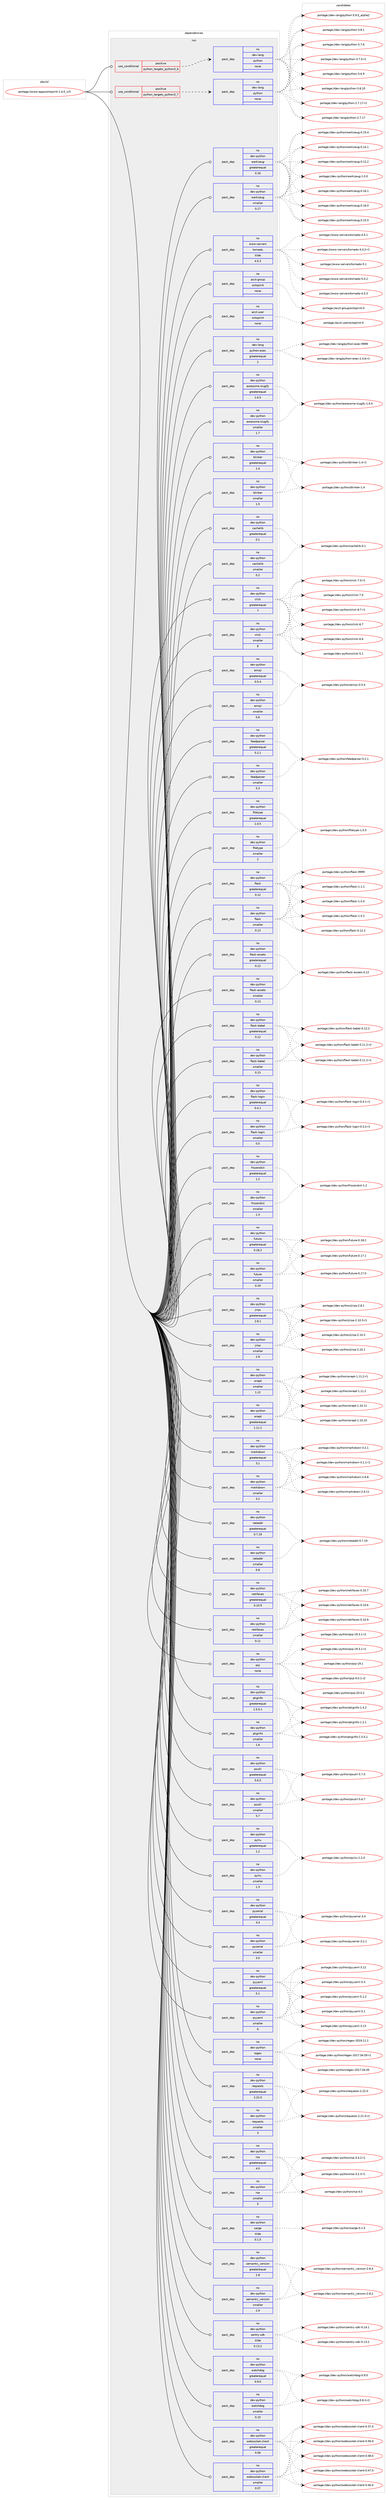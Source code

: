 digraph prolog {

# *************
# Graph options
# *************

newrank=true;
concentrate=true;
compound=true;
graph [rankdir=LR,fontname=Helvetica,fontsize=10,ranksep=1.5];#, ranksep=2.5, nodesep=0.2];
edge  [arrowhead=vee];
node  [fontname=Helvetica,fontsize=10];

# **********
# The ebuild
# **********

subgraph cluster_leftcol {
color=gray;
rank=same;
label=<<i>ebuild</i>>;
id [label="portage://www-apps/octoprint-1.4.0_rc5", color=red, width=4, href="../www-apps/octoprint-1.4.0_rc5.svg"];
}

# ****************
# The dependencies
# ****************

subgraph cluster_midcol {
color=gray;
label=<<i>dependencies</i>>;
subgraph cluster_compile {
fillcolor="#eeeeee";
style=filled;
label=<<i>compile</i>>;
}
subgraph cluster_compileandrun {
fillcolor="#eeeeee";
style=filled;
label=<<i>compile and run</i>>;
}
subgraph cluster_run {
fillcolor="#eeeeee";
style=filled;
label=<<i>run</i>>;
subgraph cond5844 {
dependency32241 [label=<<TABLE BORDER="0" CELLBORDER="1" CELLSPACING="0" CELLPADDING="4"><TR><TD ROWSPAN="3" CELLPADDING="10">use_conditional</TD></TR><TR><TD>positive</TD></TR><TR><TD>python_targets_python3_6</TD></TR></TABLE>>, shape=none, color=red];
subgraph pack25787 {
dependency32242 [label=<<TABLE BORDER="0" CELLBORDER="1" CELLSPACING="0" CELLPADDING="4" WIDTH="220"><TR><TD ROWSPAN="6" CELLPADDING="30">pack_dep</TD></TR><TR><TD WIDTH="110">no</TD></TR><TR><TD>dev-lang</TD></TR><TR><TD>python</TD></TR><TR><TD>none</TD></TR><TR><TD></TD></TR></TABLE>>, shape=none, color=blue];
}
dependency32241:e -> dependency32242:w [weight=20,style="dashed",arrowhead="vee"];
}
id:e -> dependency32241:w [weight=20,style="solid",arrowhead="odot"];
subgraph cond5845 {
dependency32243 [label=<<TABLE BORDER="0" CELLBORDER="1" CELLSPACING="0" CELLPADDING="4"><TR><TD ROWSPAN="3" CELLPADDING="10">use_conditional</TD></TR><TR><TD>positive</TD></TR><TR><TD>python_targets_python3_7</TD></TR></TABLE>>, shape=none, color=red];
subgraph pack25788 {
dependency32244 [label=<<TABLE BORDER="0" CELLBORDER="1" CELLSPACING="0" CELLPADDING="4" WIDTH="220"><TR><TD ROWSPAN="6" CELLPADDING="30">pack_dep</TD></TR><TR><TD WIDTH="110">no</TD></TR><TR><TD>dev-lang</TD></TR><TR><TD>python</TD></TR><TR><TD>none</TD></TR><TR><TD></TD></TR></TABLE>>, shape=none, color=blue];
}
dependency32243:e -> dependency32244:w [weight=20,style="dashed",arrowhead="vee"];
}
id:e -> dependency32243:w [weight=20,style="solid",arrowhead="odot"];
subgraph pack25789 {
dependency32245 [label=<<TABLE BORDER="0" CELLBORDER="1" CELLSPACING="0" CELLPADDING="4" WIDTH="220"><TR><TD ROWSPAN="6" CELLPADDING="30">pack_dep</TD></TR><TR><TD WIDTH="110">no</TD></TR><TR><TD>acct-group</TD></TR><TR><TD>octoprint</TD></TR><TR><TD>none</TD></TR><TR><TD></TD></TR></TABLE>>, shape=none, color=blue];
}
id:e -> dependency32245:w [weight=20,style="solid",arrowhead="odot"];
subgraph pack25790 {
dependency32246 [label=<<TABLE BORDER="0" CELLBORDER="1" CELLSPACING="0" CELLPADDING="4" WIDTH="220"><TR><TD ROWSPAN="6" CELLPADDING="30">pack_dep</TD></TR><TR><TD WIDTH="110">no</TD></TR><TR><TD>acct-user</TD></TR><TR><TD>octoprint</TD></TR><TR><TD>none</TD></TR><TR><TD></TD></TR></TABLE>>, shape=none, color=blue];
}
id:e -> dependency32246:w [weight=20,style="solid",arrowhead="odot"];
subgraph pack25791 {
dependency32247 [label=<<TABLE BORDER="0" CELLBORDER="1" CELLSPACING="0" CELLPADDING="4" WIDTH="220"><TR><TD ROWSPAN="6" CELLPADDING="30">pack_dep</TD></TR><TR><TD WIDTH="110">no</TD></TR><TR><TD>dev-lang</TD></TR><TR><TD>python-exec</TD></TR><TR><TD>greaterequal</TD></TR><TR><TD>2</TD></TR></TABLE>>, shape=none, color=blue];
}
id:e -> dependency32247:w [weight=20,style="solid",arrowhead="odot"];
subgraph pack25792 {
dependency32248 [label=<<TABLE BORDER="0" CELLBORDER="1" CELLSPACING="0" CELLPADDING="4" WIDTH="220"><TR><TD ROWSPAN="6" CELLPADDING="30">pack_dep</TD></TR><TR><TD WIDTH="110">no</TD></TR><TR><TD>dev-python</TD></TR><TR><TD>awesome-slugify</TD></TR><TR><TD>greaterequal</TD></TR><TR><TD>1.6.5</TD></TR></TABLE>>, shape=none, color=blue];
}
id:e -> dependency32248:w [weight=20,style="solid",arrowhead="odot"];
subgraph pack25793 {
dependency32249 [label=<<TABLE BORDER="0" CELLBORDER="1" CELLSPACING="0" CELLPADDING="4" WIDTH="220"><TR><TD ROWSPAN="6" CELLPADDING="30">pack_dep</TD></TR><TR><TD WIDTH="110">no</TD></TR><TR><TD>dev-python</TD></TR><TR><TD>awesome-slugify</TD></TR><TR><TD>smaller</TD></TR><TR><TD>1.7</TD></TR></TABLE>>, shape=none, color=blue];
}
id:e -> dependency32249:w [weight=20,style="solid",arrowhead="odot"];
subgraph pack25794 {
dependency32250 [label=<<TABLE BORDER="0" CELLBORDER="1" CELLSPACING="0" CELLPADDING="4" WIDTH="220"><TR><TD ROWSPAN="6" CELLPADDING="30">pack_dep</TD></TR><TR><TD WIDTH="110">no</TD></TR><TR><TD>dev-python</TD></TR><TR><TD>blinker</TD></TR><TR><TD>greaterequal</TD></TR><TR><TD>1.4</TD></TR></TABLE>>, shape=none, color=blue];
}
id:e -> dependency32250:w [weight=20,style="solid",arrowhead="odot"];
subgraph pack25795 {
dependency32251 [label=<<TABLE BORDER="0" CELLBORDER="1" CELLSPACING="0" CELLPADDING="4" WIDTH="220"><TR><TD ROWSPAN="6" CELLPADDING="30">pack_dep</TD></TR><TR><TD WIDTH="110">no</TD></TR><TR><TD>dev-python</TD></TR><TR><TD>blinker</TD></TR><TR><TD>smaller</TD></TR><TR><TD>1.5</TD></TR></TABLE>>, shape=none, color=blue];
}
id:e -> dependency32251:w [weight=20,style="solid",arrowhead="odot"];
subgraph pack25796 {
dependency32252 [label=<<TABLE BORDER="0" CELLBORDER="1" CELLSPACING="0" CELLPADDING="4" WIDTH="220"><TR><TD ROWSPAN="6" CELLPADDING="30">pack_dep</TD></TR><TR><TD WIDTH="110">no</TD></TR><TR><TD>dev-python</TD></TR><TR><TD>cachelib</TD></TR><TR><TD>greaterequal</TD></TR><TR><TD>0.1</TD></TR></TABLE>>, shape=none, color=blue];
}
id:e -> dependency32252:w [weight=20,style="solid",arrowhead="odot"];
subgraph pack25797 {
dependency32253 [label=<<TABLE BORDER="0" CELLBORDER="1" CELLSPACING="0" CELLPADDING="4" WIDTH="220"><TR><TD ROWSPAN="6" CELLPADDING="30">pack_dep</TD></TR><TR><TD WIDTH="110">no</TD></TR><TR><TD>dev-python</TD></TR><TR><TD>cachelib</TD></TR><TR><TD>smaller</TD></TR><TR><TD>0.2</TD></TR></TABLE>>, shape=none, color=blue];
}
id:e -> dependency32253:w [weight=20,style="solid",arrowhead="odot"];
subgraph pack25798 {
dependency32254 [label=<<TABLE BORDER="0" CELLBORDER="1" CELLSPACING="0" CELLPADDING="4" WIDTH="220"><TR><TD ROWSPAN="6" CELLPADDING="30">pack_dep</TD></TR><TR><TD WIDTH="110">no</TD></TR><TR><TD>dev-python</TD></TR><TR><TD>click</TD></TR><TR><TD>greaterequal</TD></TR><TR><TD>7</TD></TR></TABLE>>, shape=none, color=blue];
}
id:e -> dependency32254:w [weight=20,style="solid",arrowhead="odot"];
subgraph pack25799 {
dependency32255 [label=<<TABLE BORDER="0" CELLBORDER="1" CELLSPACING="0" CELLPADDING="4" WIDTH="220"><TR><TD ROWSPAN="6" CELLPADDING="30">pack_dep</TD></TR><TR><TD WIDTH="110">no</TD></TR><TR><TD>dev-python</TD></TR><TR><TD>click</TD></TR><TR><TD>smaller</TD></TR><TR><TD>8</TD></TR></TABLE>>, shape=none, color=blue];
}
id:e -> dependency32255:w [weight=20,style="solid",arrowhead="odot"];
subgraph pack25800 {
dependency32256 [label=<<TABLE BORDER="0" CELLBORDER="1" CELLSPACING="0" CELLPADDING="4" WIDTH="220"><TR><TD ROWSPAN="6" CELLPADDING="30">pack_dep</TD></TR><TR><TD WIDTH="110">no</TD></TR><TR><TD>dev-python</TD></TR><TR><TD>emoji</TD></TR><TR><TD>greaterequal</TD></TR><TR><TD>0.5.4</TD></TR></TABLE>>, shape=none, color=blue];
}
id:e -> dependency32256:w [weight=20,style="solid",arrowhead="odot"];
subgraph pack25801 {
dependency32257 [label=<<TABLE BORDER="0" CELLBORDER="1" CELLSPACING="0" CELLPADDING="4" WIDTH="220"><TR><TD ROWSPAN="6" CELLPADDING="30">pack_dep</TD></TR><TR><TD WIDTH="110">no</TD></TR><TR><TD>dev-python</TD></TR><TR><TD>emoji</TD></TR><TR><TD>smaller</TD></TR><TR><TD>0.6</TD></TR></TABLE>>, shape=none, color=blue];
}
id:e -> dependency32257:w [weight=20,style="solid",arrowhead="odot"];
subgraph pack25802 {
dependency32258 [label=<<TABLE BORDER="0" CELLBORDER="1" CELLSPACING="0" CELLPADDING="4" WIDTH="220"><TR><TD ROWSPAN="6" CELLPADDING="30">pack_dep</TD></TR><TR><TD WIDTH="110">no</TD></TR><TR><TD>dev-python</TD></TR><TR><TD>feedparser</TD></TR><TR><TD>greaterequal</TD></TR><TR><TD>5.2.1</TD></TR></TABLE>>, shape=none, color=blue];
}
id:e -> dependency32258:w [weight=20,style="solid",arrowhead="odot"];
subgraph pack25803 {
dependency32259 [label=<<TABLE BORDER="0" CELLBORDER="1" CELLSPACING="0" CELLPADDING="4" WIDTH="220"><TR><TD ROWSPAN="6" CELLPADDING="30">pack_dep</TD></TR><TR><TD WIDTH="110">no</TD></TR><TR><TD>dev-python</TD></TR><TR><TD>feedparser</TD></TR><TR><TD>smaller</TD></TR><TR><TD>5.3</TD></TR></TABLE>>, shape=none, color=blue];
}
id:e -> dependency32259:w [weight=20,style="solid",arrowhead="odot"];
subgraph pack25804 {
dependency32260 [label=<<TABLE BORDER="0" CELLBORDER="1" CELLSPACING="0" CELLPADDING="4" WIDTH="220"><TR><TD ROWSPAN="6" CELLPADDING="30">pack_dep</TD></TR><TR><TD WIDTH="110">no</TD></TR><TR><TD>dev-python</TD></TR><TR><TD>filetype</TD></TR><TR><TD>greaterequal</TD></TR><TR><TD>1.0.5</TD></TR></TABLE>>, shape=none, color=blue];
}
id:e -> dependency32260:w [weight=20,style="solid",arrowhead="odot"];
subgraph pack25805 {
dependency32261 [label=<<TABLE BORDER="0" CELLBORDER="1" CELLSPACING="0" CELLPADDING="4" WIDTH="220"><TR><TD ROWSPAN="6" CELLPADDING="30">pack_dep</TD></TR><TR><TD WIDTH="110">no</TD></TR><TR><TD>dev-python</TD></TR><TR><TD>filetype</TD></TR><TR><TD>smaller</TD></TR><TR><TD>2</TD></TR></TABLE>>, shape=none, color=blue];
}
id:e -> dependency32261:w [weight=20,style="solid",arrowhead="odot"];
subgraph pack25806 {
dependency32262 [label=<<TABLE BORDER="0" CELLBORDER="1" CELLSPACING="0" CELLPADDING="4" WIDTH="220"><TR><TD ROWSPAN="6" CELLPADDING="30">pack_dep</TD></TR><TR><TD WIDTH="110">no</TD></TR><TR><TD>dev-python</TD></TR><TR><TD>flask</TD></TR><TR><TD>greaterequal</TD></TR><TR><TD>0.12</TD></TR></TABLE>>, shape=none, color=blue];
}
id:e -> dependency32262:w [weight=20,style="solid",arrowhead="odot"];
subgraph pack25807 {
dependency32263 [label=<<TABLE BORDER="0" CELLBORDER="1" CELLSPACING="0" CELLPADDING="4" WIDTH="220"><TR><TD ROWSPAN="6" CELLPADDING="30">pack_dep</TD></TR><TR><TD WIDTH="110">no</TD></TR><TR><TD>dev-python</TD></TR><TR><TD>flask</TD></TR><TR><TD>smaller</TD></TR><TR><TD>0.13</TD></TR></TABLE>>, shape=none, color=blue];
}
id:e -> dependency32263:w [weight=20,style="solid",arrowhead="odot"];
subgraph pack25808 {
dependency32264 [label=<<TABLE BORDER="0" CELLBORDER="1" CELLSPACING="0" CELLPADDING="4" WIDTH="220"><TR><TD ROWSPAN="6" CELLPADDING="30">pack_dep</TD></TR><TR><TD WIDTH="110">no</TD></TR><TR><TD>dev-python</TD></TR><TR><TD>flask-assets</TD></TR><TR><TD>greaterequal</TD></TR><TR><TD>0.12</TD></TR></TABLE>>, shape=none, color=blue];
}
id:e -> dependency32264:w [weight=20,style="solid",arrowhead="odot"];
subgraph pack25809 {
dependency32265 [label=<<TABLE BORDER="0" CELLBORDER="1" CELLSPACING="0" CELLPADDING="4" WIDTH="220"><TR><TD ROWSPAN="6" CELLPADDING="30">pack_dep</TD></TR><TR><TD WIDTH="110">no</TD></TR><TR><TD>dev-python</TD></TR><TR><TD>flask-assets</TD></TR><TR><TD>smaller</TD></TR><TR><TD>0.13</TD></TR></TABLE>>, shape=none, color=blue];
}
id:e -> dependency32265:w [weight=20,style="solid",arrowhead="odot"];
subgraph pack25810 {
dependency32266 [label=<<TABLE BORDER="0" CELLBORDER="1" CELLSPACING="0" CELLPADDING="4" WIDTH="220"><TR><TD ROWSPAN="6" CELLPADDING="30">pack_dep</TD></TR><TR><TD WIDTH="110">no</TD></TR><TR><TD>dev-python</TD></TR><TR><TD>flask-babel</TD></TR><TR><TD>greaterequal</TD></TR><TR><TD>0.12</TD></TR></TABLE>>, shape=none, color=blue];
}
id:e -> dependency32266:w [weight=20,style="solid",arrowhead="odot"];
subgraph pack25811 {
dependency32267 [label=<<TABLE BORDER="0" CELLBORDER="1" CELLSPACING="0" CELLPADDING="4" WIDTH="220"><TR><TD ROWSPAN="6" CELLPADDING="30">pack_dep</TD></TR><TR><TD WIDTH="110">no</TD></TR><TR><TD>dev-python</TD></TR><TR><TD>flask-babel</TD></TR><TR><TD>smaller</TD></TR><TR><TD>0.13</TD></TR></TABLE>>, shape=none, color=blue];
}
id:e -> dependency32267:w [weight=20,style="solid",arrowhead="odot"];
subgraph pack25812 {
dependency32268 [label=<<TABLE BORDER="0" CELLBORDER="1" CELLSPACING="0" CELLPADDING="4" WIDTH="220"><TR><TD ROWSPAN="6" CELLPADDING="30">pack_dep</TD></TR><TR><TD WIDTH="110">no</TD></TR><TR><TD>dev-python</TD></TR><TR><TD>flask-login</TD></TR><TR><TD>greaterequal</TD></TR><TR><TD>0.4.1</TD></TR></TABLE>>, shape=none, color=blue];
}
id:e -> dependency32268:w [weight=20,style="solid",arrowhead="odot"];
subgraph pack25813 {
dependency32269 [label=<<TABLE BORDER="0" CELLBORDER="1" CELLSPACING="0" CELLPADDING="4" WIDTH="220"><TR><TD ROWSPAN="6" CELLPADDING="30">pack_dep</TD></TR><TR><TD WIDTH="110">no</TD></TR><TR><TD>dev-python</TD></TR><TR><TD>flask-login</TD></TR><TR><TD>smaller</TD></TR><TR><TD>0.5</TD></TR></TABLE>>, shape=none, color=blue];
}
id:e -> dependency32269:w [weight=20,style="solid",arrowhead="odot"];
subgraph pack25814 {
dependency32270 [label=<<TABLE BORDER="0" CELLBORDER="1" CELLSPACING="0" CELLPADDING="4" WIDTH="220"><TR><TD ROWSPAN="6" CELLPADDING="30">pack_dep</TD></TR><TR><TD WIDTH="110">no</TD></TR><TR><TD>dev-python</TD></TR><TR><TD>frozendict</TD></TR><TR><TD>greaterequal</TD></TR><TR><TD>1.2</TD></TR></TABLE>>, shape=none, color=blue];
}
id:e -> dependency32270:w [weight=20,style="solid",arrowhead="odot"];
subgraph pack25815 {
dependency32271 [label=<<TABLE BORDER="0" CELLBORDER="1" CELLSPACING="0" CELLPADDING="4" WIDTH="220"><TR><TD ROWSPAN="6" CELLPADDING="30">pack_dep</TD></TR><TR><TD WIDTH="110">no</TD></TR><TR><TD>dev-python</TD></TR><TR><TD>frozendict</TD></TR><TR><TD>smaller</TD></TR><TR><TD>1.3</TD></TR></TABLE>>, shape=none, color=blue];
}
id:e -> dependency32271:w [weight=20,style="solid",arrowhead="odot"];
subgraph pack25816 {
dependency32272 [label=<<TABLE BORDER="0" CELLBORDER="1" CELLSPACING="0" CELLPADDING="4" WIDTH="220"><TR><TD ROWSPAN="6" CELLPADDING="30">pack_dep</TD></TR><TR><TD WIDTH="110">no</TD></TR><TR><TD>dev-python</TD></TR><TR><TD>future</TD></TR><TR><TD>greaterequal</TD></TR><TR><TD>0.18.2</TD></TR></TABLE>>, shape=none, color=blue];
}
id:e -> dependency32272:w [weight=20,style="solid",arrowhead="odot"];
subgraph pack25817 {
dependency32273 [label=<<TABLE BORDER="0" CELLBORDER="1" CELLSPACING="0" CELLPADDING="4" WIDTH="220"><TR><TD ROWSPAN="6" CELLPADDING="30">pack_dep</TD></TR><TR><TD WIDTH="110">no</TD></TR><TR><TD>dev-python</TD></TR><TR><TD>future</TD></TR><TR><TD>smaller</TD></TR><TR><TD>0.19</TD></TR></TABLE>>, shape=none, color=blue];
}
id:e -> dependency32273:w [weight=20,style="solid",arrowhead="odot"];
subgraph pack25818 {
dependency32274 [label=<<TABLE BORDER="0" CELLBORDER="1" CELLSPACING="0" CELLPADDING="4" WIDTH="220"><TR><TD ROWSPAN="6" CELLPADDING="30">pack_dep</TD></TR><TR><TD WIDTH="110">no</TD></TR><TR><TD>dev-python</TD></TR><TR><TD>jinja</TD></TR><TR><TD>greaterequal</TD></TR><TR><TD>2.8.1</TD></TR></TABLE>>, shape=none, color=blue];
}
id:e -> dependency32274:w [weight=20,style="solid",arrowhead="odot"];
subgraph pack25819 {
dependency32275 [label=<<TABLE BORDER="0" CELLBORDER="1" CELLSPACING="0" CELLPADDING="4" WIDTH="220"><TR><TD ROWSPAN="6" CELLPADDING="30">pack_dep</TD></TR><TR><TD WIDTH="110">no</TD></TR><TR><TD>dev-python</TD></TR><TR><TD>jinja</TD></TR><TR><TD>smaller</TD></TR><TR><TD>2.9</TD></TR></TABLE>>, shape=none, color=blue];
}
id:e -> dependency32275:w [weight=20,style="solid",arrowhead="odot"];
subgraph pack25820 {
dependency32276 [label=<<TABLE BORDER="0" CELLBORDER="1" CELLSPACING="0" CELLPADDING="4" WIDTH="220"><TR><TD ROWSPAN="6" CELLPADDING="30">pack_dep</TD></TR><TR><TD WIDTH="110">no</TD></TR><TR><TD>dev-python</TD></TR><TR><TD>markdown</TD></TR><TR><TD>greaterequal</TD></TR><TR><TD>3.1</TD></TR></TABLE>>, shape=none, color=blue];
}
id:e -> dependency32276:w [weight=20,style="solid",arrowhead="odot"];
subgraph pack25821 {
dependency32277 [label=<<TABLE BORDER="0" CELLBORDER="1" CELLSPACING="0" CELLPADDING="4" WIDTH="220"><TR><TD ROWSPAN="6" CELLPADDING="30">pack_dep</TD></TR><TR><TD WIDTH="110">no</TD></TR><TR><TD>dev-python</TD></TR><TR><TD>markdown</TD></TR><TR><TD>smaller</TD></TR><TR><TD>3.2</TD></TR></TABLE>>, shape=none, color=blue];
}
id:e -> dependency32277:w [weight=20,style="solid",arrowhead="odot"];
subgraph pack25822 {
dependency32278 [label=<<TABLE BORDER="0" CELLBORDER="1" CELLSPACING="0" CELLPADDING="4" WIDTH="220"><TR><TD ROWSPAN="6" CELLPADDING="30">pack_dep</TD></TR><TR><TD WIDTH="110">no</TD></TR><TR><TD>dev-python</TD></TR><TR><TD>netaddr</TD></TR><TR><TD>greaterequal</TD></TR><TR><TD>0.7.19</TD></TR></TABLE>>, shape=none, color=blue];
}
id:e -> dependency32278:w [weight=20,style="solid",arrowhead="odot"];
subgraph pack25823 {
dependency32279 [label=<<TABLE BORDER="0" CELLBORDER="1" CELLSPACING="0" CELLPADDING="4" WIDTH="220"><TR><TD ROWSPAN="6" CELLPADDING="30">pack_dep</TD></TR><TR><TD WIDTH="110">no</TD></TR><TR><TD>dev-python</TD></TR><TR><TD>netaddr</TD></TR><TR><TD>smaller</TD></TR><TR><TD>0.8</TD></TR></TABLE>>, shape=none, color=blue];
}
id:e -> dependency32279:w [weight=20,style="solid",arrowhead="odot"];
subgraph pack25824 {
dependency32280 [label=<<TABLE BORDER="0" CELLBORDER="1" CELLSPACING="0" CELLPADDING="4" WIDTH="220"><TR><TD ROWSPAN="6" CELLPADDING="30">pack_dep</TD></TR><TR><TD WIDTH="110">no</TD></TR><TR><TD>dev-python</TD></TR><TR><TD>netifaces</TD></TR><TR><TD>greaterequal</TD></TR><TR><TD>0.10.9</TD></TR></TABLE>>, shape=none, color=blue];
}
id:e -> dependency32280:w [weight=20,style="solid",arrowhead="odot"];
subgraph pack25825 {
dependency32281 [label=<<TABLE BORDER="0" CELLBORDER="1" CELLSPACING="0" CELLPADDING="4" WIDTH="220"><TR><TD ROWSPAN="6" CELLPADDING="30">pack_dep</TD></TR><TR><TD WIDTH="110">no</TD></TR><TR><TD>dev-python</TD></TR><TR><TD>netifaces</TD></TR><TR><TD>smaller</TD></TR><TR><TD>0.11</TD></TR></TABLE>>, shape=none, color=blue];
}
id:e -> dependency32281:w [weight=20,style="solid",arrowhead="odot"];
subgraph pack25826 {
dependency32282 [label=<<TABLE BORDER="0" CELLBORDER="1" CELLSPACING="0" CELLPADDING="4" WIDTH="220"><TR><TD ROWSPAN="6" CELLPADDING="30">pack_dep</TD></TR><TR><TD WIDTH="110">no</TD></TR><TR><TD>dev-python</TD></TR><TR><TD>pip</TD></TR><TR><TD>none</TD></TR><TR><TD></TD></TR></TABLE>>, shape=none, color=blue];
}
id:e -> dependency32282:w [weight=20,style="solid",arrowhead="odot"];
subgraph pack25827 {
dependency32283 [label=<<TABLE BORDER="0" CELLBORDER="1" CELLSPACING="0" CELLPADDING="4" WIDTH="220"><TR><TD ROWSPAN="6" CELLPADDING="30">pack_dep</TD></TR><TR><TD WIDTH="110">no</TD></TR><TR><TD>dev-python</TD></TR><TR><TD>pkginfo</TD></TR><TR><TD>greaterequal</TD></TR><TR><TD>1.5.0.1</TD></TR></TABLE>>, shape=none, color=blue];
}
id:e -> dependency32283:w [weight=20,style="solid",arrowhead="odot"];
subgraph pack25828 {
dependency32284 [label=<<TABLE BORDER="0" CELLBORDER="1" CELLSPACING="0" CELLPADDING="4" WIDTH="220"><TR><TD ROWSPAN="6" CELLPADDING="30">pack_dep</TD></TR><TR><TD WIDTH="110">no</TD></TR><TR><TD>dev-python</TD></TR><TR><TD>pkginfo</TD></TR><TR><TD>smaller</TD></TR><TR><TD>1.6</TD></TR></TABLE>>, shape=none, color=blue];
}
id:e -> dependency32284:w [weight=20,style="solid",arrowhead="odot"];
subgraph pack25829 {
dependency32285 [label=<<TABLE BORDER="0" CELLBORDER="1" CELLSPACING="0" CELLPADDING="4" WIDTH="220"><TR><TD ROWSPAN="6" CELLPADDING="30">pack_dep</TD></TR><TR><TD WIDTH="110">no</TD></TR><TR><TD>dev-python</TD></TR><TR><TD>psutil</TD></TR><TR><TD>greaterequal</TD></TR><TR><TD>5.6.5</TD></TR></TABLE>>, shape=none, color=blue];
}
id:e -> dependency32285:w [weight=20,style="solid",arrowhead="odot"];
subgraph pack25830 {
dependency32286 [label=<<TABLE BORDER="0" CELLBORDER="1" CELLSPACING="0" CELLPADDING="4" WIDTH="220"><TR><TD ROWSPAN="6" CELLPADDING="30">pack_dep</TD></TR><TR><TD WIDTH="110">no</TD></TR><TR><TD>dev-python</TD></TR><TR><TD>psutil</TD></TR><TR><TD>smaller</TD></TR><TR><TD>5.7</TD></TR></TABLE>>, shape=none, color=blue];
}
id:e -> dependency32286:w [weight=20,style="solid",arrowhead="odot"];
subgraph pack25831 {
dependency32287 [label=<<TABLE BORDER="0" CELLBORDER="1" CELLSPACING="0" CELLPADDING="4" WIDTH="220"><TR><TD ROWSPAN="6" CELLPADDING="30">pack_dep</TD></TR><TR><TD WIDTH="110">no</TD></TR><TR><TD>dev-python</TD></TR><TR><TD>pylru</TD></TR><TR><TD>greaterequal</TD></TR><TR><TD>1.2</TD></TR></TABLE>>, shape=none, color=blue];
}
id:e -> dependency32287:w [weight=20,style="solid",arrowhead="odot"];
subgraph pack25832 {
dependency32288 [label=<<TABLE BORDER="0" CELLBORDER="1" CELLSPACING="0" CELLPADDING="4" WIDTH="220"><TR><TD ROWSPAN="6" CELLPADDING="30">pack_dep</TD></TR><TR><TD WIDTH="110">no</TD></TR><TR><TD>dev-python</TD></TR><TR><TD>pylru</TD></TR><TR><TD>smaller</TD></TR><TR><TD>1.3</TD></TR></TABLE>>, shape=none, color=blue];
}
id:e -> dependency32288:w [weight=20,style="solid",arrowhead="odot"];
subgraph pack25833 {
dependency32289 [label=<<TABLE BORDER="0" CELLBORDER="1" CELLSPACING="0" CELLPADDING="4" WIDTH="220"><TR><TD ROWSPAN="6" CELLPADDING="30">pack_dep</TD></TR><TR><TD WIDTH="110">no</TD></TR><TR><TD>dev-python</TD></TR><TR><TD>pyserial</TD></TR><TR><TD>greaterequal</TD></TR><TR><TD>3.4</TD></TR></TABLE>>, shape=none, color=blue];
}
id:e -> dependency32289:w [weight=20,style="solid",arrowhead="odot"];
subgraph pack25834 {
dependency32290 [label=<<TABLE BORDER="0" CELLBORDER="1" CELLSPACING="0" CELLPADDING="4" WIDTH="220"><TR><TD ROWSPAN="6" CELLPADDING="30">pack_dep</TD></TR><TR><TD WIDTH="110">no</TD></TR><TR><TD>dev-python</TD></TR><TR><TD>pyserial</TD></TR><TR><TD>smaller</TD></TR><TR><TD>3.5</TD></TR></TABLE>>, shape=none, color=blue];
}
id:e -> dependency32290:w [weight=20,style="solid",arrowhead="odot"];
subgraph pack25835 {
dependency32291 [label=<<TABLE BORDER="0" CELLBORDER="1" CELLSPACING="0" CELLPADDING="4" WIDTH="220"><TR><TD ROWSPAN="6" CELLPADDING="30">pack_dep</TD></TR><TR><TD WIDTH="110">no</TD></TR><TR><TD>dev-python</TD></TR><TR><TD>pyyaml</TD></TR><TR><TD>greaterequal</TD></TR><TR><TD>5.1</TD></TR></TABLE>>, shape=none, color=blue];
}
id:e -> dependency32291:w [weight=20,style="solid",arrowhead="odot"];
subgraph pack25836 {
dependency32292 [label=<<TABLE BORDER="0" CELLBORDER="1" CELLSPACING="0" CELLPADDING="4" WIDTH="220"><TR><TD ROWSPAN="6" CELLPADDING="30">pack_dep</TD></TR><TR><TD WIDTH="110">no</TD></TR><TR><TD>dev-python</TD></TR><TR><TD>pyyaml</TD></TR><TR><TD>smaller</TD></TR><TR><TD>6</TD></TR></TABLE>>, shape=none, color=blue];
}
id:e -> dependency32292:w [weight=20,style="solid",arrowhead="odot"];
subgraph pack25837 {
dependency32293 [label=<<TABLE BORDER="0" CELLBORDER="1" CELLSPACING="0" CELLPADDING="4" WIDTH="220"><TR><TD ROWSPAN="6" CELLPADDING="30">pack_dep</TD></TR><TR><TD WIDTH="110">no</TD></TR><TR><TD>dev-python</TD></TR><TR><TD>regex</TD></TR><TR><TD>none</TD></TR><TR><TD></TD></TR></TABLE>>, shape=none, color=blue];
}
id:e -> dependency32293:w [weight=20,style="solid",arrowhead="odot"];
subgraph pack25838 {
dependency32294 [label=<<TABLE BORDER="0" CELLBORDER="1" CELLSPACING="0" CELLPADDING="4" WIDTH="220"><TR><TD ROWSPAN="6" CELLPADDING="30">pack_dep</TD></TR><TR><TD WIDTH="110">no</TD></TR><TR><TD>dev-python</TD></TR><TR><TD>requests</TD></TR><TR><TD>greaterequal</TD></TR><TR><TD>2.22.0</TD></TR></TABLE>>, shape=none, color=blue];
}
id:e -> dependency32294:w [weight=20,style="solid",arrowhead="odot"];
subgraph pack25839 {
dependency32295 [label=<<TABLE BORDER="0" CELLBORDER="1" CELLSPACING="0" CELLPADDING="4" WIDTH="220"><TR><TD ROWSPAN="6" CELLPADDING="30">pack_dep</TD></TR><TR><TD WIDTH="110">no</TD></TR><TR><TD>dev-python</TD></TR><TR><TD>requests</TD></TR><TR><TD>smaller</TD></TR><TR><TD>3</TD></TR></TABLE>>, shape=none, color=blue];
}
id:e -> dependency32295:w [weight=20,style="solid",arrowhead="odot"];
subgraph pack25840 {
dependency32296 [label=<<TABLE BORDER="0" CELLBORDER="1" CELLSPACING="0" CELLPADDING="4" WIDTH="220"><TR><TD ROWSPAN="6" CELLPADDING="30">pack_dep</TD></TR><TR><TD WIDTH="110">no</TD></TR><TR><TD>dev-python</TD></TR><TR><TD>rsa</TD></TR><TR><TD>greaterequal</TD></TR><TR><TD>4.0</TD></TR></TABLE>>, shape=none, color=blue];
}
id:e -> dependency32296:w [weight=20,style="solid",arrowhead="odot"];
subgraph pack25841 {
dependency32297 [label=<<TABLE BORDER="0" CELLBORDER="1" CELLSPACING="0" CELLPADDING="4" WIDTH="220"><TR><TD ROWSPAN="6" CELLPADDING="30">pack_dep</TD></TR><TR><TD WIDTH="110">no</TD></TR><TR><TD>dev-python</TD></TR><TR><TD>rsa</TD></TR><TR><TD>smaller</TD></TR><TR><TD>5</TD></TR></TABLE>>, shape=none, color=blue];
}
id:e -> dependency32297:w [weight=20,style="solid",arrowhead="odot"];
subgraph pack25842 {
dependency32298 [label=<<TABLE BORDER="0" CELLBORDER="1" CELLSPACING="0" CELLPADDING="4" WIDTH="220"><TR><TD ROWSPAN="6" CELLPADDING="30">pack_dep</TD></TR><TR><TD WIDTH="110">no</TD></TR><TR><TD>dev-python</TD></TR><TR><TD>sarge</TD></TR><TR><TD>tilde</TD></TR><TR><TD>0.1.5</TD></TR></TABLE>>, shape=none, color=blue];
}
id:e -> dependency32298:w [weight=20,style="solid",arrowhead="odot"];
subgraph pack25843 {
dependency32299 [label=<<TABLE BORDER="0" CELLBORDER="1" CELLSPACING="0" CELLPADDING="4" WIDTH="220"><TR><TD ROWSPAN="6" CELLPADDING="30">pack_dep</TD></TR><TR><TD WIDTH="110">no</TD></TR><TR><TD>dev-python</TD></TR><TR><TD>semantic_version</TD></TR><TR><TD>greaterequal</TD></TR><TR><TD>2.8</TD></TR></TABLE>>, shape=none, color=blue];
}
id:e -> dependency32299:w [weight=20,style="solid",arrowhead="odot"];
subgraph pack25844 {
dependency32300 [label=<<TABLE BORDER="0" CELLBORDER="1" CELLSPACING="0" CELLPADDING="4" WIDTH="220"><TR><TD ROWSPAN="6" CELLPADDING="30">pack_dep</TD></TR><TR><TD WIDTH="110">no</TD></TR><TR><TD>dev-python</TD></TR><TR><TD>semantic_version</TD></TR><TR><TD>smaller</TD></TR><TR><TD>2.9</TD></TR></TABLE>>, shape=none, color=blue];
}
id:e -> dependency32300:w [weight=20,style="solid",arrowhead="odot"];
subgraph pack25845 {
dependency32301 [label=<<TABLE BORDER="0" CELLBORDER="1" CELLSPACING="0" CELLPADDING="4" WIDTH="220"><TR><TD ROWSPAN="6" CELLPADDING="30">pack_dep</TD></TR><TR><TD WIDTH="110">no</TD></TR><TR><TD>dev-python</TD></TR><TR><TD>sentry-sdk</TD></TR><TR><TD>tilde</TD></TR><TR><TD>0.13.2</TD></TR></TABLE>>, shape=none, color=blue];
}
id:e -> dependency32301:w [weight=20,style="solid",arrowhead="odot"];
subgraph pack25846 {
dependency32302 [label=<<TABLE BORDER="0" CELLBORDER="1" CELLSPACING="0" CELLPADDING="4" WIDTH="220"><TR><TD ROWSPAN="6" CELLPADDING="30">pack_dep</TD></TR><TR><TD WIDTH="110">no</TD></TR><TR><TD>dev-python</TD></TR><TR><TD>watchdog</TD></TR><TR><TD>greaterequal</TD></TR><TR><TD>0.9.0</TD></TR></TABLE>>, shape=none, color=blue];
}
id:e -> dependency32302:w [weight=20,style="solid",arrowhead="odot"];
subgraph pack25847 {
dependency32303 [label=<<TABLE BORDER="0" CELLBORDER="1" CELLSPACING="0" CELLPADDING="4" WIDTH="220"><TR><TD ROWSPAN="6" CELLPADDING="30">pack_dep</TD></TR><TR><TD WIDTH="110">no</TD></TR><TR><TD>dev-python</TD></TR><TR><TD>watchdog</TD></TR><TR><TD>smaller</TD></TR><TR><TD>0.10</TD></TR></TABLE>>, shape=none, color=blue];
}
id:e -> dependency32303:w [weight=20,style="solid",arrowhead="odot"];
subgraph pack25848 {
dependency32304 [label=<<TABLE BORDER="0" CELLBORDER="1" CELLSPACING="0" CELLPADDING="4" WIDTH="220"><TR><TD ROWSPAN="6" CELLPADDING="30">pack_dep</TD></TR><TR><TD WIDTH="110">no</TD></TR><TR><TD>dev-python</TD></TR><TR><TD>websocket-client</TD></TR><TR><TD>greaterequal</TD></TR><TR><TD>0.56</TD></TR></TABLE>>, shape=none, color=blue];
}
id:e -> dependency32304:w [weight=20,style="solid",arrowhead="odot"];
subgraph pack25849 {
dependency32305 [label=<<TABLE BORDER="0" CELLBORDER="1" CELLSPACING="0" CELLPADDING="4" WIDTH="220"><TR><TD ROWSPAN="6" CELLPADDING="30">pack_dep</TD></TR><TR><TD WIDTH="110">no</TD></TR><TR><TD>dev-python</TD></TR><TR><TD>websocket-client</TD></TR><TR><TD>smaller</TD></TR><TR><TD>0.57</TD></TR></TABLE>>, shape=none, color=blue];
}
id:e -> dependency32305:w [weight=20,style="solid",arrowhead="odot"];
subgraph pack25850 {
dependency32306 [label=<<TABLE BORDER="0" CELLBORDER="1" CELLSPACING="0" CELLPADDING="4" WIDTH="220"><TR><TD ROWSPAN="6" CELLPADDING="30">pack_dep</TD></TR><TR><TD WIDTH="110">no</TD></TR><TR><TD>dev-python</TD></TR><TR><TD>werkzeug</TD></TR><TR><TD>greaterequal</TD></TR><TR><TD>0.16</TD></TR></TABLE>>, shape=none, color=blue];
}
id:e -> dependency32306:w [weight=20,style="solid",arrowhead="odot"];
subgraph pack25851 {
dependency32307 [label=<<TABLE BORDER="0" CELLBORDER="1" CELLSPACING="0" CELLPADDING="4" WIDTH="220"><TR><TD ROWSPAN="6" CELLPADDING="30">pack_dep</TD></TR><TR><TD WIDTH="110">no</TD></TR><TR><TD>dev-python</TD></TR><TR><TD>werkzeug</TD></TR><TR><TD>smaller</TD></TR><TR><TD>0.17</TD></TR></TABLE>>, shape=none, color=blue];
}
id:e -> dependency32307:w [weight=20,style="solid",arrowhead="odot"];
subgraph pack25852 {
dependency32308 [label=<<TABLE BORDER="0" CELLBORDER="1" CELLSPACING="0" CELLPADDING="4" WIDTH="220"><TR><TD ROWSPAN="6" CELLPADDING="30">pack_dep</TD></TR><TR><TD WIDTH="110">no</TD></TR><TR><TD>dev-python</TD></TR><TR><TD>wrapt</TD></TR><TR><TD>greaterequal</TD></TR><TR><TD>1.11.2</TD></TR></TABLE>>, shape=none, color=blue];
}
id:e -> dependency32308:w [weight=20,style="solid",arrowhead="odot"];
subgraph pack25853 {
dependency32309 [label=<<TABLE BORDER="0" CELLBORDER="1" CELLSPACING="0" CELLPADDING="4" WIDTH="220"><TR><TD ROWSPAN="6" CELLPADDING="30">pack_dep</TD></TR><TR><TD WIDTH="110">no</TD></TR><TR><TD>dev-python</TD></TR><TR><TD>wrapt</TD></TR><TR><TD>smaller</TD></TR><TR><TD>1.12</TD></TR></TABLE>>, shape=none, color=blue];
}
id:e -> dependency32309:w [weight=20,style="solid",arrowhead="odot"];
subgraph pack25854 {
dependency32310 [label=<<TABLE BORDER="0" CELLBORDER="1" CELLSPACING="0" CELLPADDING="4" WIDTH="220"><TR><TD ROWSPAN="6" CELLPADDING="30">pack_dep</TD></TR><TR><TD WIDTH="110">no</TD></TR><TR><TD>www-servers</TD></TR><TR><TD>tornado</TD></TR><TR><TD>tilde</TD></TR><TR><TD>4.5.3</TD></TR></TABLE>>, shape=none, color=blue];
}
id:e -> dependency32310:w [weight=20,style="solid",arrowhead="odot"];
}
}

# **************
# The candidates
# **************

subgraph cluster_choices {
rank=same;
color=gray;
label=<<i>candidates</i>>;

subgraph choice25787 {
color=black;
nodesep=1;
choice10010111845108971101034711212111610411111045514657464895971081121049750 [label="portage://dev-lang/python-3.9.0_alpha2", color=red, width=4,href="../dev-lang/python-3.9.0_alpha2.svg"];
choice100101118451089711010347112121116104111110455146564649 [label="portage://dev-lang/python-3.8.1", color=red, width=4,href="../dev-lang/python-3.8.1.svg"];
choice100101118451089711010347112121116104111110455146554654 [label="portage://dev-lang/python-3.7.6", color=red, width=4,href="../dev-lang/python-3.7.6.svg"];
choice1001011184510897110103471121211161041111104551465546534511449 [label="portage://dev-lang/python-3.7.5-r1", color=red, width=4,href="../dev-lang/python-3.7.5-r1.svg"];
choice100101118451089711010347112121116104111110455146544657 [label="portage://dev-lang/python-3.6.9", color=red, width=4,href="../dev-lang/python-3.6.9.svg"];
choice10010111845108971101034711212111610411111045514654464948 [label="portage://dev-lang/python-3.6.10", color=red, width=4,href="../dev-lang/python-3.6.10.svg"];
choice100101118451089711010347112121116104111110455046554649554511449 [label="portage://dev-lang/python-2.7.17-r1", color=red, width=4,href="../dev-lang/python-2.7.17-r1.svg"];
choice10010111845108971101034711212111610411111045504655464955 [label="portage://dev-lang/python-2.7.17", color=red, width=4,href="../dev-lang/python-2.7.17.svg"];
dependency32242:e -> choice10010111845108971101034711212111610411111045514657464895971081121049750:w [style=dotted,weight="100"];
dependency32242:e -> choice100101118451089711010347112121116104111110455146564649:w [style=dotted,weight="100"];
dependency32242:e -> choice100101118451089711010347112121116104111110455146554654:w [style=dotted,weight="100"];
dependency32242:e -> choice1001011184510897110103471121211161041111104551465546534511449:w [style=dotted,weight="100"];
dependency32242:e -> choice100101118451089711010347112121116104111110455146544657:w [style=dotted,weight="100"];
dependency32242:e -> choice10010111845108971101034711212111610411111045514654464948:w [style=dotted,weight="100"];
dependency32242:e -> choice100101118451089711010347112121116104111110455046554649554511449:w [style=dotted,weight="100"];
dependency32242:e -> choice10010111845108971101034711212111610411111045504655464955:w [style=dotted,weight="100"];
}
subgraph choice25788 {
color=black;
nodesep=1;
choice10010111845108971101034711212111610411111045514657464895971081121049750 [label="portage://dev-lang/python-3.9.0_alpha2", color=red, width=4,href="../dev-lang/python-3.9.0_alpha2.svg"];
choice100101118451089711010347112121116104111110455146564649 [label="portage://dev-lang/python-3.8.1", color=red, width=4,href="../dev-lang/python-3.8.1.svg"];
choice100101118451089711010347112121116104111110455146554654 [label="portage://dev-lang/python-3.7.6", color=red, width=4,href="../dev-lang/python-3.7.6.svg"];
choice1001011184510897110103471121211161041111104551465546534511449 [label="portage://dev-lang/python-3.7.5-r1", color=red, width=4,href="../dev-lang/python-3.7.5-r1.svg"];
choice100101118451089711010347112121116104111110455146544657 [label="portage://dev-lang/python-3.6.9", color=red, width=4,href="../dev-lang/python-3.6.9.svg"];
choice10010111845108971101034711212111610411111045514654464948 [label="portage://dev-lang/python-3.6.10", color=red, width=4,href="../dev-lang/python-3.6.10.svg"];
choice100101118451089711010347112121116104111110455046554649554511449 [label="portage://dev-lang/python-2.7.17-r1", color=red, width=4,href="../dev-lang/python-2.7.17-r1.svg"];
choice10010111845108971101034711212111610411111045504655464955 [label="portage://dev-lang/python-2.7.17", color=red, width=4,href="../dev-lang/python-2.7.17.svg"];
dependency32244:e -> choice10010111845108971101034711212111610411111045514657464895971081121049750:w [style=dotted,weight="100"];
dependency32244:e -> choice100101118451089711010347112121116104111110455146564649:w [style=dotted,weight="100"];
dependency32244:e -> choice100101118451089711010347112121116104111110455146554654:w [style=dotted,weight="100"];
dependency32244:e -> choice1001011184510897110103471121211161041111104551465546534511449:w [style=dotted,weight="100"];
dependency32244:e -> choice100101118451089711010347112121116104111110455146544657:w [style=dotted,weight="100"];
dependency32244:e -> choice10010111845108971101034711212111610411111045514654464948:w [style=dotted,weight="100"];
dependency32244:e -> choice100101118451089711010347112121116104111110455046554649554511449:w [style=dotted,weight="100"];
dependency32244:e -> choice10010111845108971101034711212111610411111045504655464955:w [style=dotted,weight="100"];
}
subgraph choice25789 {
color=black;
nodesep=1;
choice9799991164510311411111711247111991161111121141051101164548 [label="portage://acct-group/octoprint-0", color=red, width=4,href="../acct-group/octoprint-0.svg"];
dependency32245:e -> choice9799991164510311411111711247111991161111121141051101164548:w [style=dotted,weight="100"];
}
subgraph choice25790 {
color=black;
nodesep=1;
choice9799991164511711510111447111991161111121141051101164548 [label="portage://acct-user/octoprint-0", color=red, width=4,href="../acct-user/octoprint-0.svg"];
dependency32246:e -> choice9799991164511711510111447111991161111121141051101164548:w [style=dotted,weight="100"];
}
subgraph choice25791 {
color=black;
nodesep=1;
choice10010111845108971101034711212111610411111045101120101994557575757 [label="portage://dev-lang/python-exec-9999", color=red, width=4,href="../dev-lang/python-exec-9999.svg"];
choice10010111845108971101034711212111610411111045101120101994550465246544511449 [label="portage://dev-lang/python-exec-2.4.6-r1", color=red, width=4,href="../dev-lang/python-exec-2.4.6-r1.svg"];
dependency32247:e -> choice10010111845108971101034711212111610411111045101120101994557575757:w [style=dotted,weight="100"];
dependency32247:e -> choice10010111845108971101034711212111610411111045101120101994550465246544511449:w [style=dotted,weight="100"];
}
subgraph choice25792 {
color=black;
nodesep=1;
choice10010111845112121116104111110479711910111511110910145115108117103105102121454946544653 [label="portage://dev-python/awesome-slugify-1.6.5", color=red, width=4,href="../dev-python/awesome-slugify-1.6.5.svg"];
dependency32248:e -> choice10010111845112121116104111110479711910111511110910145115108117103105102121454946544653:w [style=dotted,weight="100"];
}
subgraph choice25793 {
color=black;
nodesep=1;
choice10010111845112121116104111110479711910111511110910145115108117103105102121454946544653 [label="portage://dev-python/awesome-slugify-1.6.5", color=red, width=4,href="../dev-python/awesome-slugify-1.6.5.svg"];
dependency32249:e -> choice10010111845112121116104111110479711910111511110910145115108117103105102121454946544653:w [style=dotted,weight="100"];
}
subgraph choice25794 {
color=black;
nodesep=1;
choice100101118451121211161041111104798108105110107101114454946524511449 [label="portage://dev-python/blinker-1.4-r1", color=red, width=4,href="../dev-python/blinker-1.4-r1.svg"];
choice10010111845112121116104111110479810810511010710111445494652 [label="portage://dev-python/blinker-1.4", color=red, width=4,href="../dev-python/blinker-1.4.svg"];
dependency32250:e -> choice100101118451121211161041111104798108105110107101114454946524511449:w [style=dotted,weight="100"];
dependency32250:e -> choice10010111845112121116104111110479810810511010710111445494652:w [style=dotted,weight="100"];
}
subgraph choice25795 {
color=black;
nodesep=1;
choice100101118451121211161041111104798108105110107101114454946524511449 [label="portage://dev-python/blinker-1.4-r1", color=red, width=4,href="../dev-python/blinker-1.4-r1.svg"];
choice10010111845112121116104111110479810810511010710111445494652 [label="portage://dev-python/blinker-1.4", color=red, width=4,href="../dev-python/blinker-1.4.svg"];
dependency32251:e -> choice100101118451121211161041111104798108105110107101114454946524511449:w [style=dotted,weight="100"];
dependency32251:e -> choice10010111845112121116104111110479810810511010710111445494652:w [style=dotted,weight="100"];
}
subgraph choice25796 {
color=black;
nodesep=1;
choice10010111845112121116104111110479997991041011081059845484649 [label="portage://dev-python/cachelib-0.1", color=red, width=4,href="../dev-python/cachelib-0.1.svg"];
dependency32252:e -> choice10010111845112121116104111110479997991041011081059845484649:w [style=dotted,weight="100"];
}
subgraph choice25797 {
color=black;
nodesep=1;
choice10010111845112121116104111110479997991041011081059845484649 [label="portage://dev-python/cachelib-0.1", color=red, width=4,href="../dev-python/cachelib-0.1.svg"];
dependency32253:e -> choice10010111845112121116104111110479997991041011081059845484649:w [style=dotted,weight="100"];
}
subgraph choice25798 {
color=black;
nodesep=1;
choice10010111845112121116104111110479910810599107455546484511449 [label="portage://dev-python/click-7.0-r1", color=red, width=4,href="../dev-python/click-7.0-r1.svg"];
choice1001011184511212111610411111047991081059910745554648 [label="portage://dev-python/click-7.0", color=red, width=4,href="../dev-python/click-7.0.svg"];
choice10010111845112121116104111110479910810599107455446554511449 [label="portage://dev-python/click-6.7-r1", color=red, width=4,href="../dev-python/click-6.7-r1.svg"];
choice1001011184511212111610411111047991081059910745544655 [label="portage://dev-python/click-6.7", color=red, width=4,href="../dev-python/click-6.7.svg"];
choice1001011184511212111610411111047991081059910745544654 [label="portage://dev-python/click-6.6", color=red, width=4,href="../dev-python/click-6.6.svg"];
choice1001011184511212111610411111047991081059910745534649 [label="portage://dev-python/click-5.1", color=red, width=4,href="../dev-python/click-5.1.svg"];
dependency32254:e -> choice10010111845112121116104111110479910810599107455546484511449:w [style=dotted,weight="100"];
dependency32254:e -> choice1001011184511212111610411111047991081059910745554648:w [style=dotted,weight="100"];
dependency32254:e -> choice10010111845112121116104111110479910810599107455446554511449:w [style=dotted,weight="100"];
dependency32254:e -> choice1001011184511212111610411111047991081059910745544655:w [style=dotted,weight="100"];
dependency32254:e -> choice1001011184511212111610411111047991081059910745544654:w [style=dotted,weight="100"];
dependency32254:e -> choice1001011184511212111610411111047991081059910745534649:w [style=dotted,weight="100"];
}
subgraph choice25799 {
color=black;
nodesep=1;
choice10010111845112121116104111110479910810599107455546484511449 [label="portage://dev-python/click-7.0-r1", color=red, width=4,href="../dev-python/click-7.0-r1.svg"];
choice1001011184511212111610411111047991081059910745554648 [label="portage://dev-python/click-7.0", color=red, width=4,href="../dev-python/click-7.0.svg"];
choice10010111845112121116104111110479910810599107455446554511449 [label="portage://dev-python/click-6.7-r1", color=red, width=4,href="../dev-python/click-6.7-r1.svg"];
choice1001011184511212111610411111047991081059910745544655 [label="portage://dev-python/click-6.7", color=red, width=4,href="../dev-python/click-6.7.svg"];
choice1001011184511212111610411111047991081059910745544654 [label="portage://dev-python/click-6.6", color=red, width=4,href="../dev-python/click-6.6.svg"];
choice1001011184511212111610411111047991081059910745534649 [label="portage://dev-python/click-5.1", color=red, width=4,href="../dev-python/click-5.1.svg"];
dependency32255:e -> choice10010111845112121116104111110479910810599107455546484511449:w [style=dotted,weight="100"];
dependency32255:e -> choice1001011184511212111610411111047991081059910745554648:w [style=dotted,weight="100"];
dependency32255:e -> choice10010111845112121116104111110479910810599107455446554511449:w [style=dotted,weight="100"];
dependency32255:e -> choice1001011184511212111610411111047991081059910745544655:w [style=dotted,weight="100"];
dependency32255:e -> choice1001011184511212111610411111047991081059910745544654:w [style=dotted,weight="100"];
dependency32255:e -> choice1001011184511212111610411111047991081059910745534649:w [style=dotted,weight="100"];
}
subgraph choice25800 {
color=black;
nodesep=1;
choice1001011184511212111610411111047101109111106105454846534652 [label="portage://dev-python/emoji-0.5.4", color=red, width=4,href="../dev-python/emoji-0.5.4.svg"];
dependency32256:e -> choice1001011184511212111610411111047101109111106105454846534652:w [style=dotted,weight="100"];
}
subgraph choice25801 {
color=black;
nodesep=1;
choice1001011184511212111610411111047101109111106105454846534652 [label="portage://dev-python/emoji-0.5.4", color=red, width=4,href="../dev-python/emoji-0.5.4.svg"];
dependency32257:e -> choice1001011184511212111610411111047101109111106105454846534652:w [style=dotted,weight="100"];
}
subgraph choice25802 {
color=black;
nodesep=1;
choice100101118451121211161041111104710210110110011297114115101114455346504649 [label="portage://dev-python/feedparser-5.2.1", color=red, width=4,href="../dev-python/feedparser-5.2.1.svg"];
dependency32258:e -> choice100101118451121211161041111104710210110110011297114115101114455346504649:w [style=dotted,weight="100"];
}
subgraph choice25803 {
color=black;
nodesep=1;
choice100101118451121211161041111104710210110110011297114115101114455346504649 [label="portage://dev-python/feedparser-5.2.1", color=red, width=4,href="../dev-python/feedparser-5.2.1.svg"];
dependency32259:e -> choice100101118451121211161041111104710210110110011297114115101114455346504649:w [style=dotted,weight="100"];
}
subgraph choice25804 {
color=black;
nodesep=1;
choice1001011184511212111610411111047102105108101116121112101454946484653 [label="portage://dev-python/filetype-1.0.5", color=red, width=4,href="../dev-python/filetype-1.0.5.svg"];
dependency32260:e -> choice1001011184511212111610411111047102105108101116121112101454946484653:w [style=dotted,weight="100"];
}
subgraph choice25805 {
color=black;
nodesep=1;
choice1001011184511212111610411111047102105108101116121112101454946484653 [label="portage://dev-python/filetype-1.0.5", color=red, width=4,href="../dev-python/filetype-1.0.5.svg"];
dependency32261:e -> choice1001011184511212111610411111047102105108101116121112101454946484653:w [style=dotted,weight="100"];
}
subgraph choice25806 {
color=black;
nodesep=1;
choice1001011184511212111610411111047102108971151074557575757 [label="portage://dev-python/flask-9999", color=red, width=4,href="../dev-python/flask-9999.svg"];
choice100101118451121211161041111104710210897115107454946494649 [label="portage://dev-python/flask-1.1.1", color=red, width=4,href="../dev-python/flask-1.1.1.svg"];
choice100101118451121211161041111104710210897115107454946484652 [label="portage://dev-python/flask-1.0.4", color=red, width=4,href="../dev-python/flask-1.0.4.svg"];
choice100101118451121211161041111104710210897115107454946484650 [label="portage://dev-python/flask-1.0.2", color=red, width=4,href="../dev-python/flask-1.0.2.svg"];
choice10010111845112121116104111110471021089711510745484649504650 [label="portage://dev-python/flask-0.12.2", color=red, width=4,href="../dev-python/flask-0.12.2.svg"];
dependency32262:e -> choice1001011184511212111610411111047102108971151074557575757:w [style=dotted,weight="100"];
dependency32262:e -> choice100101118451121211161041111104710210897115107454946494649:w [style=dotted,weight="100"];
dependency32262:e -> choice100101118451121211161041111104710210897115107454946484652:w [style=dotted,weight="100"];
dependency32262:e -> choice100101118451121211161041111104710210897115107454946484650:w [style=dotted,weight="100"];
dependency32262:e -> choice10010111845112121116104111110471021089711510745484649504650:w [style=dotted,weight="100"];
}
subgraph choice25807 {
color=black;
nodesep=1;
choice1001011184511212111610411111047102108971151074557575757 [label="portage://dev-python/flask-9999", color=red, width=4,href="../dev-python/flask-9999.svg"];
choice100101118451121211161041111104710210897115107454946494649 [label="portage://dev-python/flask-1.1.1", color=red, width=4,href="../dev-python/flask-1.1.1.svg"];
choice100101118451121211161041111104710210897115107454946484652 [label="portage://dev-python/flask-1.0.4", color=red, width=4,href="../dev-python/flask-1.0.4.svg"];
choice100101118451121211161041111104710210897115107454946484650 [label="portage://dev-python/flask-1.0.2", color=red, width=4,href="../dev-python/flask-1.0.2.svg"];
choice10010111845112121116104111110471021089711510745484649504650 [label="portage://dev-python/flask-0.12.2", color=red, width=4,href="../dev-python/flask-0.12.2.svg"];
dependency32263:e -> choice1001011184511212111610411111047102108971151074557575757:w [style=dotted,weight="100"];
dependency32263:e -> choice100101118451121211161041111104710210897115107454946494649:w [style=dotted,weight="100"];
dependency32263:e -> choice100101118451121211161041111104710210897115107454946484652:w [style=dotted,weight="100"];
dependency32263:e -> choice100101118451121211161041111104710210897115107454946484650:w [style=dotted,weight="100"];
dependency32263:e -> choice10010111845112121116104111110471021089711510745484649504650:w [style=dotted,weight="100"];
}
subgraph choice25808 {
color=black;
nodesep=1;
choice10010111845112121116104111110471021089711510745971151151011161154548464950 [label="portage://dev-python/flask-assets-0.12", color=red, width=4,href="../dev-python/flask-assets-0.12.svg"];
dependency32264:e -> choice10010111845112121116104111110471021089711510745971151151011161154548464950:w [style=dotted,weight="100"];
}
subgraph choice25809 {
color=black;
nodesep=1;
choice10010111845112121116104111110471021089711510745971151151011161154548464950 [label="portage://dev-python/flask-assets-0.12", color=red, width=4,href="../dev-python/flask-assets-0.12.svg"];
dependency32265:e -> choice10010111845112121116104111110471021089711510745971151151011161154548464950:w [style=dotted,weight="100"];
}
subgraph choice25810 {
color=black;
nodesep=1;
choice1001011184511212111610411111047102108971151074598979810110845484649504650 [label="portage://dev-python/flask-babel-0.12.2", color=red, width=4,href="../dev-python/flask-babel-0.12.2.svg"];
choice10010111845112121116104111110471021089711510745989798101108454846494946504511450 [label="portage://dev-python/flask-babel-0.11.2-r2", color=red, width=4,href="../dev-python/flask-babel-0.11.2-r2.svg"];
choice10010111845112121116104111110471021089711510745989798101108454846494946504511449 [label="portage://dev-python/flask-babel-0.11.2-r1", color=red, width=4,href="../dev-python/flask-babel-0.11.2-r1.svg"];
dependency32266:e -> choice1001011184511212111610411111047102108971151074598979810110845484649504650:w [style=dotted,weight="100"];
dependency32266:e -> choice10010111845112121116104111110471021089711510745989798101108454846494946504511450:w [style=dotted,weight="100"];
dependency32266:e -> choice10010111845112121116104111110471021089711510745989798101108454846494946504511449:w [style=dotted,weight="100"];
}
subgraph choice25811 {
color=black;
nodesep=1;
choice1001011184511212111610411111047102108971151074598979810110845484649504650 [label="portage://dev-python/flask-babel-0.12.2", color=red, width=4,href="../dev-python/flask-babel-0.12.2.svg"];
choice10010111845112121116104111110471021089711510745989798101108454846494946504511450 [label="portage://dev-python/flask-babel-0.11.2-r2", color=red, width=4,href="../dev-python/flask-babel-0.11.2-r2.svg"];
choice10010111845112121116104111110471021089711510745989798101108454846494946504511449 [label="portage://dev-python/flask-babel-0.11.2-r1", color=red, width=4,href="../dev-python/flask-babel-0.11.2-r1.svg"];
dependency32267:e -> choice1001011184511212111610411111047102108971151074598979810110845484649504650:w [style=dotted,weight="100"];
dependency32267:e -> choice10010111845112121116104111110471021089711510745989798101108454846494946504511450:w [style=dotted,weight="100"];
dependency32267:e -> choice10010111845112121116104111110471021089711510745989798101108454846494946504511449:w [style=dotted,weight="100"];
}
subgraph choice25812 {
color=black;
nodesep=1;
choice100101118451121211161041111104710210897115107451081111031051104548465246494511449 [label="portage://dev-python/flask-login-0.4.1-r1", color=red, width=4,href="../dev-python/flask-login-0.4.1-r1.svg"];
choice100101118451121211161041111104710210897115107451081111031051104548465146504511449 [label="portage://dev-python/flask-login-0.3.2-r1", color=red, width=4,href="../dev-python/flask-login-0.3.2-r1.svg"];
dependency32268:e -> choice100101118451121211161041111104710210897115107451081111031051104548465246494511449:w [style=dotted,weight="100"];
dependency32268:e -> choice100101118451121211161041111104710210897115107451081111031051104548465146504511449:w [style=dotted,weight="100"];
}
subgraph choice25813 {
color=black;
nodesep=1;
choice100101118451121211161041111104710210897115107451081111031051104548465246494511449 [label="portage://dev-python/flask-login-0.4.1-r1", color=red, width=4,href="../dev-python/flask-login-0.4.1-r1.svg"];
choice100101118451121211161041111104710210897115107451081111031051104548465146504511449 [label="portage://dev-python/flask-login-0.3.2-r1", color=red, width=4,href="../dev-python/flask-login-0.3.2-r1.svg"];
dependency32269:e -> choice100101118451121211161041111104710210897115107451081111031051104548465246494511449:w [style=dotted,weight="100"];
dependency32269:e -> choice100101118451121211161041111104710210897115107451081111031051104548465146504511449:w [style=dotted,weight="100"];
}
subgraph choice25814 {
color=black;
nodesep=1;
choice10010111845112121116104111110471021141111221011101001059911645494650 [label="portage://dev-python/frozendict-1.2", color=red, width=4,href="../dev-python/frozendict-1.2.svg"];
dependency32270:e -> choice10010111845112121116104111110471021141111221011101001059911645494650:w [style=dotted,weight="100"];
}
subgraph choice25815 {
color=black;
nodesep=1;
choice10010111845112121116104111110471021141111221011101001059911645494650 [label="portage://dev-python/frozendict-1.2", color=red, width=4,href="../dev-python/frozendict-1.2.svg"];
dependency32271:e -> choice10010111845112121116104111110471021141111221011101001059911645494650:w [style=dotted,weight="100"];
}
subgraph choice25816 {
color=black;
nodesep=1;
choice100101118451121211161041111104710211711611711410145484649564650 [label="portage://dev-python/future-0.18.2", color=red, width=4,href="../dev-python/future-0.18.2.svg"];
choice100101118451121211161041111104710211711611711410145484649554649 [label="portage://dev-python/future-0.17.1", color=red, width=4,href="../dev-python/future-0.17.1.svg"];
choice100101118451121211161041111104710211711611711410145484649554648 [label="portage://dev-python/future-0.17.0", color=red, width=4,href="../dev-python/future-0.17.0.svg"];
dependency32272:e -> choice100101118451121211161041111104710211711611711410145484649564650:w [style=dotted,weight="100"];
dependency32272:e -> choice100101118451121211161041111104710211711611711410145484649554649:w [style=dotted,weight="100"];
dependency32272:e -> choice100101118451121211161041111104710211711611711410145484649554648:w [style=dotted,weight="100"];
}
subgraph choice25817 {
color=black;
nodesep=1;
choice100101118451121211161041111104710211711611711410145484649564650 [label="portage://dev-python/future-0.18.2", color=red, width=4,href="../dev-python/future-0.18.2.svg"];
choice100101118451121211161041111104710211711611711410145484649554649 [label="portage://dev-python/future-0.17.1", color=red, width=4,href="../dev-python/future-0.17.1.svg"];
choice100101118451121211161041111104710211711611711410145484649554648 [label="portage://dev-python/future-0.17.0", color=red, width=4,href="../dev-python/future-0.17.0.svg"];
dependency32273:e -> choice100101118451121211161041111104710211711611711410145484649564650:w [style=dotted,weight="100"];
dependency32273:e -> choice100101118451121211161041111104710211711611711410145484649554649:w [style=dotted,weight="100"];
dependency32273:e -> choice100101118451121211161041111104710211711611711410145484649554648:w [style=dotted,weight="100"];
}
subgraph choice25818 {
color=black;
nodesep=1;
choice100101118451121211161041111104710610511010697455046564649 [label="portage://dev-python/jinja-2.8.1", color=red, width=4,href="../dev-python/jinja-2.8.1.svg"];
choice100101118451121211161041111104710610511010697455046494846514511449 [label="portage://dev-python/jinja-2.10.3-r1", color=red, width=4,href="../dev-python/jinja-2.10.3-r1.svg"];
choice10010111845112121116104111110471061051101069745504649484651 [label="portage://dev-python/jinja-2.10.3", color=red, width=4,href="../dev-python/jinja-2.10.3.svg"];
choice10010111845112121116104111110471061051101069745504649484649 [label="portage://dev-python/jinja-2.10.1", color=red, width=4,href="../dev-python/jinja-2.10.1.svg"];
dependency32274:e -> choice100101118451121211161041111104710610511010697455046564649:w [style=dotted,weight="100"];
dependency32274:e -> choice100101118451121211161041111104710610511010697455046494846514511449:w [style=dotted,weight="100"];
dependency32274:e -> choice10010111845112121116104111110471061051101069745504649484651:w [style=dotted,weight="100"];
dependency32274:e -> choice10010111845112121116104111110471061051101069745504649484649:w [style=dotted,weight="100"];
}
subgraph choice25819 {
color=black;
nodesep=1;
choice100101118451121211161041111104710610511010697455046564649 [label="portage://dev-python/jinja-2.8.1", color=red, width=4,href="../dev-python/jinja-2.8.1.svg"];
choice100101118451121211161041111104710610511010697455046494846514511449 [label="portage://dev-python/jinja-2.10.3-r1", color=red, width=4,href="../dev-python/jinja-2.10.3-r1.svg"];
choice10010111845112121116104111110471061051101069745504649484651 [label="portage://dev-python/jinja-2.10.3", color=red, width=4,href="../dev-python/jinja-2.10.3.svg"];
choice10010111845112121116104111110471061051101069745504649484649 [label="portage://dev-python/jinja-2.10.1", color=red, width=4,href="../dev-python/jinja-2.10.1.svg"];
dependency32275:e -> choice100101118451121211161041111104710610511010697455046564649:w [style=dotted,weight="100"];
dependency32275:e -> choice100101118451121211161041111104710610511010697455046494846514511449:w [style=dotted,weight="100"];
dependency32275:e -> choice10010111845112121116104111110471061051101069745504649484651:w [style=dotted,weight="100"];
dependency32275:e -> choice10010111845112121116104111110471061051101069745504649484649:w [style=dotted,weight="100"];
}
subgraph choice25820 {
color=black;
nodesep=1;
choice100101118451121211161041111104710997114107100111119110455146504649 [label="portage://dev-python/markdown-3.2.1", color=red, width=4,href="../dev-python/markdown-3.2.1.svg"];
choice1001011184511212111610411111047109971141071001111191104551464946494511449 [label="portage://dev-python/markdown-3.1.1-r1", color=red, width=4,href="../dev-python/markdown-3.1.1-r1.svg"];
choice100101118451121211161041111104710997114107100111119110455046544656 [label="portage://dev-python/markdown-2.6.8", color=red, width=4,href="../dev-python/markdown-2.6.8.svg"];
choice10010111845112121116104111110471099711410710011111911045504654464949 [label="portage://dev-python/markdown-2.6.11", color=red, width=4,href="../dev-python/markdown-2.6.11.svg"];
dependency32276:e -> choice100101118451121211161041111104710997114107100111119110455146504649:w [style=dotted,weight="100"];
dependency32276:e -> choice1001011184511212111610411111047109971141071001111191104551464946494511449:w [style=dotted,weight="100"];
dependency32276:e -> choice100101118451121211161041111104710997114107100111119110455046544656:w [style=dotted,weight="100"];
dependency32276:e -> choice10010111845112121116104111110471099711410710011111911045504654464949:w [style=dotted,weight="100"];
}
subgraph choice25821 {
color=black;
nodesep=1;
choice100101118451121211161041111104710997114107100111119110455146504649 [label="portage://dev-python/markdown-3.2.1", color=red, width=4,href="../dev-python/markdown-3.2.1.svg"];
choice1001011184511212111610411111047109971141071001111191104551464946494511449 [label="portage://dev-python/markdown-3.1.1-r1", color=red, width=4,href="../dev-python/markdown-3.1.1-r1.svg"];
choice100101118451121211161041111104710997114107100111119110455046544656 [label="portage://dev-python/markdown-2.6.8", color=red, width=4,href="../dev-python/markdown-2.6.8.svg"];
choice10010111845112121116104111110471099711410710011111911045504654464949 [label="portage://dev-python/markdown-2.6.11", color=red, width=4,href="../dev-python/markdown-2.6.11.svg"];
dependency32277:e -> choice100101118451121211161041111104710997114107100111119110455146504649:w [style=dotted,weight="100"];
dependency32277:e -> choice1001011184511212111610411111047109971141071001111191104551464946494511449:w [style=dotted,weight="100"];
dependency32277:e -> choice100101118451121211161041111104710997114107100111119110455046544656:w [style=dotted,weight="100"];
dependency32277:e -> choice10010111845112121116104111110471099711410710011111911045504654464949:w [style=dotted,weight="100"];
}
subgraph choice25822 {
color=black;
nodesep=1;
choice10010111845112121116104111110471101011169710010011445484655464957 [label="portage://dev-python/netaddr-0.7.19", color=red, width=4,href="../dev-python/netaddr-0.7.19.svg"];
dependency32278:e -> choice10010111845112121116104111110471101011169710010011445484655464957:w [style=dotted,weight="100"];
}
subgraph choice25823 {
color=black;
nodesep=1;
choice10010111845112121116104111110471101011169710010011445484655464957 [label="portage://dev-python/netaddr-0.7.19", color=red, width=4,href="../dev-python/netaddr-0.7.19.svg"];
dependency32279:e -> choice10010111845112121116104111110471101011169710010011445484655464957:w [style=dotted,weight="100"];
}
subgraph choice25824 {
color=black;
nodesep=1;
choice1001011184511212111610411111047110101116105102979910111545484649484657 [label="portage://dev-python/netifaces-0.10.9", color=red, width=4,href="../dev-python/netifaces-0.10.9.svg"];
choice1001011184511212111610411111047110101116105102979910111545484649484655 [label="portage://dev-python/netifaces-0.10.7", color=red, width=4,href="../dev-python/netifaces-0.10.7.svg"];
choice1001011184511212111610411111047110101116105102979910111545484649484654 [label="portage://dev-python/netifaces-0.10.6", color=red, width=4,href="../dev-python/netifaces-0.10.6.svg"];
dependency32280:e -> choice1001011184511212111610411111047110101116105102979910111545484649484657:w [style=dotted,weight="100"];
dependency32280:e -> choice1001011184511212111610411111047110101116105102979910111545484649484655:w [style=dotted,weight="100"];
dependency32280:e -> choice1001011184511212111610411111047110101116105102979910111545484649484654:w [style=dotted,weight="100"];
}
subgraph choice25825 {
color=black;
nodesep=1;
choice1001011184511212111610411111047110101116105102979910111545484649484657 [label="portage://dev-python/netifaces-0.10.9", color=red, width=4,href="../dev-python/netifaces-0.10.9.svg"];
choice1001011184511212111610411111047110101116105102979910111545484649484655 [label="portage://dev-python/netifaces-0.10.7", color=red, width=4,href="../dev-python/netifaces-0.10.7.svg"];
choice1001011184511212111610411111047110101116105102979910111545484649484654 [label="portage://dev-python/netifaces-0.10.6", color=red, width=4,href="../dev-python/netifaces-0.10.6.svg"];
dependency32281:e -> choice1001011184511212111610411111047110101116105102979910111545484649484657:w [style=dotted,weight="100"];
dependency32281:e -> choice1001011184511212111610411111047110101116105102979910111545484649484655:w [style=dotted,weight="100"];
dependency32281:e -> choice1001011184511212111610411111047110101116105102979910111545484649484654:w [style=dotted,weight="100"];
}
subgraph choice25826 {
color=black;
nodesep=1;
choice10010111845112121116104111110471121051124557464846494511450 [label="portage://dev-python/pip-9.0.1-r2", color=red, width=4,href="../dev-python/pip-9.0.1-r2.svg"];
choice100101118451121211161041111104711210511245504846484650 [label="portage://dev-python/pip-20.0.2", color=red, width=4,href="../dev-python/pip-20.0.2.svg"];
choice1001011184511212111610411111047112105112454957465146494511450 [label="portage://dev-python/pip-19.3.1-r2", color=red, width=4,href="../dev-python/pip-19.3.1-r2.svg"];
choice1001011184511212111610411111047112105112454957465146494511449 [label="portage://dev-python/pip-19.3.1-r1", color=red, width=4,href="../dev-python/pip-19.3.1-r1.svg"];
choice10010111845112121116104111110471121051124549574649 [label="portage://dev-python/pip-19.1", color=red, width=4,href="../dev-python/pip-19.1.svg"];
dependency32282:e -> choice10010111845112121116104111110471121051124557464846494511450:w [style=dotted,weight="100"];
dependency32282:e -> choice100101118451121211161041111104711210511245504846484650:w [style=dotted,weight="100"];
dependency32282:e -> choice1001011184511212111610411111047112105112454957465146494511450:w [style=dotted,weight="100"];
dependency32282:e -> choice1001011184511212111610411111047112105112454957465146494511449:w [style=dotted,weight="100"];
dependency32282:e -> choice10010111845112121116104111110471121051124549574649:w [style=dotted,weight="100"];
}
subgraph choice25827 {
color=black;
nodesep=1;
choice10010111845112121116104111110471121071031051101021114549465346484649 [label="portage://dev-python/pkginfo-1.5.0.1", color=red, width=4,href="../dev-python/pkginfo-1.5.0.1.svg"];
choice1001011184511212111610411111047112107103105110102111454946524650 [label="portage://dev-python/pkginfo-1.4.2", color=red, width=4,href="../dev-python/pkginfo-1.4.2.svg"];
choice1001011184511212111610411111047112107103105110102111454946504649 [label="portage://dev-python/pkginfo-1.2.1", color=red, width=4,href="../dev-python/pkginfo-1.2.1.svg"];
dependency32283:e -> choice10010111845112121116104111110471121071031051101021114549465346484649:w [style=dotted,weight="100"];
dependency32283:e -> choice1001011184511212111610411111047112107103105110102111454946524650:w [style=dotted,weight="100"];
dependency32283:e -> choice1001011184511212111610411111047112107103105110102111454946504649:w [style=dotted,weight="100"];
}
subgraph choice25828 {
color=black;
nodesep=1;
choice10010111845112121116104111110471121071031051101021114549465346484649 [label="portage://dev-python/pkginfo-1.5.0.1", color=red, width=4,href="../dev-python/pkginfo-1.5.0.1.svg"];
choice1001011184511212111610411111047112107103105110102111454946524650 [label="portage://dev-python/pkginfo-1.4.2", color=red, width=4,href="../dev-python/pkginfo-1.4.2.svg"];
choice1001011184511212111610411111047112107103105110102111454946504649 [label="portage://dev-python/pkginfo-1.2.1", color=red, width=4,href="../dev-python/pkginfo-1.2.1.svg"];
dependency32284:e -> choice10010111845112121116104111110471121071031051101021114549465346484649:w [style=dotted,weight="100"];
dependency32284:e -> choice1001011184511212111610411111047112107103105110102111454946524650:w [style=dotted,weight="100"];
dependency32284:e -> choice1001011184511212111610411111047112107103105110102111454946504649:w [style=dotted,weight="100"];
}
subgraph choice25829 {
color=black;
nodesep=1;
choice1001011184511212111610411111047112115117116105108455346554648 [label="portage://dev-python/psutil-5.7.0", color=red, width=4,href="../dev-python/psutil-5.7.0.svg"];
choice1001011184511212111610411111047112115117116105108455346544655 [label="portage://dev-python/psutil-5.6.7", color=red, width=4,href="../dev-python/psutil-5.6.7.svg"];
dependency32285:e -> choice1001011184511212111610411111047112115117116105108455346554648:w [style=dotted,weight="100"];
dependency32285:e -> choice1001011184511212111610411111047112115117116105108455346544655:w [style=dotted,weight="100"];
}
subgraph choice25830 {
color=black;
nodesep=1;
choice1001011184511212111610411111047112115117116105108455346554648 [label="portage://dev-python/psutil-5.7.0", color=red, width=4,href="../dev-python/psutil-5.7.0.svg"];
choice1001011184511212111610411111047112115117116105108455346544655 [label="portage://dev-python/psutil-5.6.7", color=red, width=4,href="../dev-python/psutil-5.6.7.svg"];
dependency32286:e -> choice1001011184511212111610411111047112115117116105108455346554648:w [style=dotted,weight="100"];
dependency32286:e -> choice1001011184511212111610411111047112115117116105108455346544655:w [style=dotted,weight="100"];
}
subgraph choice25831 {
color=black;
nodesep=1;
choice1001011184511212111610411111047112121108114117454946504648 [label="portage://dev-python/pylru-1.2.0", color=red, width=4,href="../dev-python/pylru-1.2.0.svg"];
dependency32287:e -> choice1001011184511212111610411111047112121108114117454946504648:w [style=dotted,weight="100"];
}
subgraph choice25832 {
color=black;
nodesep=1;
choice1001011184511212111610411111047112121108114117454946504648 [label="portage://dev-python/pylru-1.2.0", color=red, width=4,href="../dev-python/pylru-1.2.0.svg"];
dependency32288:e -> choice1001011184511212111610411111047112121108114117454946504648:w [style=dotted,weight="100"];
}
subgraph choice25833 {
color=black;
nodesep=1;
choice10010111845112121116104111110471121211151011141059710845514652 [label="portage://dev-python/pyserial-3.4", color=red, width=4,href="../dev-python/pyserial-3.4.svg"];
choice100101118451121211161041111104711212111510111410597108455146504649 [label="portage://dev-python/pyserial-3.2.1", color=red, width=4,href="../dev-python/pyserial-3.2.1.svg"];
dependency32289:e -> choice10010111845112121116104111110471121211151011141059710845514652:w [style=dotted,weight="100"];
dependency32289:e -> choice100101118451121211161041111104711212111510111410597108455146504649:w [style=dotted,weight="100"];
}
subgraph choice25834 {
color=black;
nodesep=1;
choice10010111845112121116104111110471121211151011141059710845514652 [label="portage://dev-python/pyserial-3.4", color=red, width=4,href="../dev-python/pyserial-3.4.svg"];
choice100101118451121211161041111104711212111510111410597108455146504649 [label="portage://dev-python/pyserial-3.2.1", color=red, width=4,href="../dev-python/pyserial-3.2.1.svg"];
dependency32290:e -> choice10010111845112121116104111110471121211151011141059710845514652:w [style=dotted,weight="100"];
dependency32290:e -> choice100101118451121211161041111104711212111510111410597108455146504649:w [style=dotted,weight="100"];
}
subgraph choice25835 {
color=black;
nodesep=1;
choice10010111845112121116104111110471121211219710910845534651 [label="portage://dev-python/pyyaml-5.3", color=red, width=4,href="../dev-python/pyyaml-5.3.svg"];
choice100101118451121211161041111104711212112197109108455346494650 [label="portage://dev-python/pyyaml-5.1.2", color=red, width=4,href="../dev-python/pyyaml-5.1.2.svg"];
choice10010111845112121116104111110471121211219710910845534649 [label="portage://dev-python/pyyaml-5.1", color=red, width=4,href="../dev-python/pyyaml-5.1.svg"];
choice1001011184511212111610411111047112121121971091084551464951 [label="portage://dev-python/pyyaml-3.13", color=red, width=4,href="../dev-python/pyyaml-3.13.svg"];
choice1001011184511212111610411111047112121121971091084551464950 [label="portage://dev-python/pyyaml-3.12", color=red, width=4,href="../dev-python/pyyaml-3.12.svg"];
dependency32291:e -> choice10010111845112121116104111110471121211219710910845534651:w [style=dotted,weight="100"];
dependency32291:e -> choice100101118451121211161041111104711212112197109108455346494650:w [style=dotted,weight="100"];
dependency32291:e -> choice10010111845112121116104111110471121211219710910845534649:w [style=dotted,weight="100"];
dependency32291:e -> choice1001011184511212111610411111047112121121971091084551464951:w [style=dotted,weight="100"];
dependency32291:e -> choice1001011184511212111610411111047112121121971091084551464950:w [style=dotted,weight="100"];
}
subgraph choice25836 {
color=black;
nodesep=1;
choice10010111845112121116104111110471121211219710910845534651 [label="portage://dev-python/pyyaml-5.3", color=red, width=4,href="../dev-python/pyyaml-5.3.svg"];
choice100101118451121211161041111104711212112197109108455346494650 [label="portage://dev-python/pyyaml-5.1.2", color=red, width=4,href="../dev-python/pyyaml-5.1.2.svg"];
choice10010111845112121116104111110471121211219710910845534649 [label="portage://dev-python/pyyaml-5.1", color=red, width=4,href="../dev-python/pyyaml-5.1.svg"];
choice1001011184511212111610411111047112121121971091084551464951 [label="portage://dev-python/pyyaml-3.13", color=red, width=4,href="../dev-python/pyyaml-3.13.svg"];
choice1001011184511212111610411111047112121121971091084551464950 [label="portage://dev-python/pyyaml-3.12", color=red, width=4,href="../dev-python/pyyaml-3.12.svg"];
dependency32292:e -> choice10010111845112121116104111110471121211219710910845534651:w [style=dotted,weight="100"];
dependency32292:e -> choice100101118451121211161041111104711212112197109108455346494650:w [style=dotted,weight="100"];
dependency32292:e -> choice10010111845112121116104111110471121211219710910845534649:w [style=dotted,weight="100"];
dependency32292:e -> choice1001011184511212111610411111047112121121971091084551464951:w [style=dotted,weight="100"];
dependency32292:e -> choice1001011184511212111610411111047112121121971091084551464950:w [style=dotted,weight="100"];
}
subgraph choice25837 {
color=black;
nodesep=1;
choice100101118451121211161041111104711410110310112045504849574649494649 [label="portage://dev-python/regex-2019.11.1", color=red, width=4,href="../dev-python/regex-2019.11.1.svg"];
choice100101118451121211161041111104711410110310112045504849554648524648534511449 [label="portage://dev-python/regex-2017.04.05-r1", color=red, width=4,href="../dev-python/regex-2017.04.05-r1.svg"];
choice10010111845112121116104111110471141011031011204550484955464852464853 [label="portage://dev-python/regex-2017.04.05", color=red, width=4,href="../dev-python/regex-2017.04.05.svg"];
dependency32293:e -> choice100101118451121211161041111104711410110310112045504849574649494649:w [style=dotted,weight="100"];
dependency32293:e -> choice100101118451121211161041111104711410110310112045504849554648524648534511449:w [style=dotted,weight="100"];
dependency32293:e -> choice10010111845112121116104111110471141011031011204550484955464852464853:w [style=dotted,weight="100"];
}
subgraph choice25838 {
color=black;
nodesep=1;
choice100101118451121211161041111104711410111311710111511611545504650504648 [label="portage://dev-python/requests-2.22.0", color=red, width=4,href="../dev-python/requests-2.22.0.svg"];
choice1001011184511212111610411111047114101113117101115116115455046504946484511449 [label="portage://dev-python/requests-2.21.0-r1", color=red, width=4,href="../dev-python/requests-2.21.0-r1.svg"];
dependency32294:e -> choice100101118451121211161041111104711410111311710111511611545504650504648:w [style=dotted,weight="100"];
dependency32294:e -> choice1001011184511212111610411111047114101113117101115116115455046504946484511449:w [style=dotted,weight="100"];
}
subgraph choice25839 {
color=black;
nodesep=1;
choice100101118451121211161041111104711410111311710111511611545504650504648 [label="portage://dev-python/requests-2.22.0", color=red, width=4,href="../dev-python/requests-2.22.0.svg"];
choice1001011184511212111610411111047114101113117101115116115455046504946484511449 [label="portage://dev-python/requests-2.21.0-r1", color=red, width=4,href="../dev-python/requests-2.21.0-r1.svg"];
dependency32295:e -> choice100101118451121211161041111104711410111311710111511611545504650504648:w [style=dotted,weight="100"];
dependency32295:e -> choice1001011184511212111610411111047114101113117101115116115455046504946484511449:w [style=dotted,weight="100"];
}
subgraph choice25840 {
color=black;
nodesep=1;
choice10010111845112121116104111110471141159745524648 [label="portage://dev-python/rsa-4.0", color=red, width=4,href="../dev-python/rsa-4.0.svg"];
choice1001011184511212111610411111047114115974551465246504511449 [label="portage://dev-python/rsa-3.4.2-r1", color=red, width=4,href="../dev-python/rsa-3.4.2-r1.svg"];
choice1001011184511212111610411111047114115974551465046514511449 [label="portage://dev-python/rsa-3.2.3-r1", color=red, width=4,href="../dev-python/rsa-3.2.3-r1.svg"];
dependency32296:e -> choice10010111845112121116104111110471141159745524648:w [style=dotted,weight="100"];
dependency32296:e -> choice1001011184511212111610411111047114115974551465246504511449:w [style=dotted,weight="100"];
dependency32296:e -> choice1001011184511212111610411111047114115974551465046514511449:w [style=dotted,weight="100"];
}
subgraph choice25841 {
color=black;
nodesep=1;
choice10010111845112121116104111110471141159745524648 [label="portage://dev-python/rsa-4.0", color=red, width=4,href="../dev-python/rsa-4.0.svg"];
choice1001011184511212111610411111047114115974551465246504511449 [label="portage://dev-python/rsa-3.4.2-r1", color=red, width=4,href="../dev-python/rsa-3.4.2-r1.svg"];
choice1001011184511212111610411111047114115974551465046514511449 [label="portage://dev-python/rsa-3.2.3-r1", color=red, width=4,href="../dev-python/rsa-3.2.3-r1.svg"];
dependency32297:e -> choice10010111845112121116104111110471141159745524648:w [style=dotted,weight="100"];
dependency32297:e -> choice1001011184511212111610411111047114115974551465246504511449:w [style=dotted,weight="100"];
dependency32297:e -> choice1001011184511212111610411111047114115974551465046514511449:w [style=dotted,weight="100"];
}
subgraph choice25842 {
color=black;
nodesep=1;
choice100101118451121211161041111104711597114103101454846494653 [label="portage://dev-python/sarge-0.1.5", color=red, width=4,href="../dev-python/sarge-0.1.5.svg"];
dependency32298:e -> choice100101118451121211161041111104711597114103101454846494653:w [style=dotted,weight="100"];
}
subgraph choice25843 {
color=black;
nodesep=1;
choice1001011184511212111610411111047115101109971101161059995118101114115105111110455046564652 [label="portage://dev-python/semantic_version-2.8.4", color=red, width=4,href="../dev-python/semantic_version-2.8.4.svg"];
choice1001011184511212111610411111047115101109971101161059995118101114115105111110455046564650 [label="portage://dev-python/semantic_version-2.8.2", color=red, width=4,href="../dev-python/semantic_version-2.8.2.svg"];
dependency32299:e -> choice1001011184511212111610411111047115101109971101161059995118101114115105111110455046564652:w [style=dotted,weight="100"];
dependency32299:e -> choice1001011184511212111610411111047115101109971101161059995118101114115105111110455046564650:w [style=dotted,weight="100"];
}
subgraph choice25844 {
color=black;
nodesep=1;
choice1001011184511212111610411111047115101109971101161059995118101114115105111110455046564652 [label="portage://dev-python/semantic_version-2.8.4", color=red, width=4,href="../dev-python/semantic_version-2.8.4.svg"];
choice1001011184511212111610411111047115101109971101161059995118101114115105111110455046564650 [label="portage://dev-python/semantic_version-2.8.2", color=red, width=4,href="../dev-python/semantic_version-2.8.2.svg"];
dependency32300:e -> choice1001011184511212111610411111047115101109971101161059995118101114115105111110455046564652:w [style=dotted,weight="100"];
dependency32300:e -> choice1001011184511212111610411111047115101109971101161059995118101114115105111110455046564650:w [style=dotted,weight="100"];
}
subgraph choice25845 {
color=black;
nodesep=1;
choice10010111845112121116104111110471151011101161141214511510010745484649524649 [label="portage://dev-python/sentry-sdk-0.14.1", color=red, width=4,href="../dev-python/sentry-sdk-0.14.1.svg"];
choice10010111845112121116104111110471151011101161141214511510010745484649514650 [label="portage://dev-python/sentry-sdk-0.13.2", color=red, width=4,href="../dev-python/sentry-sdk-0.13.2.svg"];
dependency32301:e -> choice10010111845112121116104111110471151011101161141214511510010745484649524649:w [style=dotted,weight="100"];
dependency32301:e -> choice10010111845112121116104111110471151011101161141214511510010745484649514650:w [style=dotted,weight="100"];
}
subgraph choice25846 {
color=black;
nodesep=1;
choice10010111845112121116104111110471199711699104100111103454846574648 [label="portage://dev-python/watchdog-0.9.0", color=red, width=4,href="../dev-python/watchdog-0.9.0.svg"];
choice100101118451121211161041111104711997116991041001111034548465646514511450 [label="portage://dev-python/watchdog-0.8.3-r2", color=red, width=4,href="../dev-python/watchdog-0.8.3-r2.svg"];
dependency32302:e -> choice10010111845112121116104111110471199711699104100111103454846574648:w [style=dotted,weight="100"];
dependency32302:e -> choice100101118451121211161041111104711997116991041001111034548465646514511450:w [style=dotted,weight="100"];
}
subgraph choice25847 {
color=black;
nodesep=1;
choice10010111845112121116104111110471199711699104100111103454846574648 [label="portage://dev-python/watchdog-0.9.0", color=red, width=4,href="../dev-python/watchdog-0.9.0.svg"];
choice100101118451121211161041111104711997116991041001111034548465646514511450 [label="portage://dev-python/watchdog-0.8.3-r2", color=red, width=4,href="../dev-python/watchdog-0.8.3-r2.svg"];
dependency32303:e -> choice10010111845112121116104111110471199711699104100111103454846574648:w [style=dotted,weight="100"];
dependency32303:e -> choice100101118451121211161041111104711997116991041001111034548465646514511450:w [style=dotted,weight="100"];
}
subgraph choice25848 {
color=black;
nodesep=1;
choice10010111845112121116104111110471191019811511199107101116459910810510111011645484653544648 [label="portage://dev-python/websocket-client-0.56.0", color=red, width=4,href="../dev-python/websocket-client-0.56.0.svg"];
choice10010111845112121116104111110471191019811511199107101116459910810510111011645484652564648 [label="portage://dev-python/websocket-client-0.48.0", color=red, width=4,href="../dev-python/websocket-client-0.48.0.svg"];
choice10010111845112121116104111110471191019811511199107101116459910810510111011645484652554648 [label="portage://dev-python/websocket-client-0.47.0", color=red, width=4,href="../dev-python/websocket-client-0.47.0.svg"];
choice10010111845112121116104111110471191019811511199107101116459910810510111011645484652484648 [label="portage://dev-python/websocket-client-0.40.0", color=red, width=4,href="../dev-python/websocket-client-0.40.0.svg"];
choice10010111845112121116104111110471191019811511199107101116459910810510111011645484651554648 [label="portage://dev-python/websocket-client-0.37.0", color=red, width=4,href="../dev-python/websocket-client-0.37.0.svg"];
dependency32304:e -> choice10010111845112121116104111110471191019811511199107101116459910810510111011645484653544648:w [style=dotted,weight="100"];
dependency32304:e -> choice10010111845112121116104111110471191019811511199107101116459910810510111011645484652564648:w [style=dotted,weight="100"];
dependency32304:e -> choice10010111845112121116104111110471191019811511199107101116459910810510111011645484652554648:w [style=dotted,weight="100"];
dependency32304:e -> choice10010111845112121116104111110471191019811511199107101116459910810510111011645484652484648:w [style=dotted,weight="100"];
dependency32304:e -> choice10010111845112121116104111110471191019811511199107101116459910810510111011645484651554648:w [style=dotted,weight="100"];
}
subgraph choice25849 {
color=black;
nodesep=1;
choice10010111845112121116104111110471191019811511199107101116459910810510111011645484653544648 [label="portage://dev-python/websocket-client-0.56.0", color=red, width=4,href="../dev-python/websocket-client-0.56.0.svg"];
choice10010111845112121116104111110471191019811511199107101116459910810510111011645484652564648 [label="portage://dev-python/websocket-client-0.48.0", color=red, width=4,href="../dev-python/websocket-client-0.48.0.svg"];
choice10010111845112121116104111110471191019811511199107101116459910810510111011645484652554648 [label="portage://dev-python/websocket-client-0.47.0", color=red, width=4,href="../dev-python/websocket-client-0.47.0.svg"];
choice10010111845112121116104111110471191019811511199107101116459910810510111011645484652484648 [label="portage://dev-python/websocket-client-0.40.0", color=red, width=4,href="../dev-python/websocket-client-0.40.0.svg"];
choice10010111845112121116104111110471191019811511199107101116459910810510111011645484651554648 [label="portage://dev-python/websocket-client-0.37.0", color=red, width=4,href="../dev-python/websocket-client-0.37.0.svg"];
dependency32305:e -> choice10010111845112121116104111110471191019811511199107101116459910810510111011645484653544648:w [style=dotted,weight="100"];
dependency32305:e -> choice10010111845112121116104111110471191019811511199107101116459910810510111011645484652564648:w [style=dotted,weight="100"];
dependency32305:e -> choice10010111845112121116104111110471191019811511199107101116459910810510111011645484652554648:w [style=dotted,weight="100"];
dependency32305:e -> choice10010111845112121116104111110471191019811511199107101116459910810510111011645484652484648:w [style=dotted,weight="100"];
dependency32305:e -> choice10010111845112121116104111110471191019811511199107101116459910810510111011645484651554648:w [style=dotted,weight="100"];
}
subgraph choice25850 {
color=black;
nodesep=1;
choice1001011184511212111610411111047119101114107122101117103454946484648 [label="portage://dev-python/werkzeug-1.0.0", color=red, width=4,href="../dev-python/werkzeug-1.0.0.svg"];
choice100101118451121211161041111104711910111410712210111710345484649544649 [label="portage://dev-python/werkzeug-0.16.1", color=red, width=4,href="../dev-python/werkzeug-0.16.1.svg"];
choice100101118451121211161041111104711910111410712210111710345484649544648 [label="portage://dev-python/werkzeug-0.16.0", color=red, width=4,href="../dev-python/werkzeug-0.16.0.svg"];
choice100101118451121211161041111104711910111410712210111710345484649534653 [label="portage://dev-python/werkzeug-0.15.5", color=red, width=4,href="../dev-python/werkzeug-0.15.5.svg"];
choice100101118451121211161041111104711910111410712210111710345484649534652 [label="portage://dev-python/werkzeug-0.15.4", color=red, width=4,href="../dev-python/werkzeug-0.15.4.svg"];
choice100101118451121211161041111104711910111410712210111710345484649524649 [label="portage://dev-python/werkzeug-0.14.1", color=red, width=4,href="../dev-python/werkzeug-0.14.1.svg"];
choice100101118451121211161041111104711910111410712210111710345484649504650 [label="portage://dev-python/werkzeug-0.12.2", color=red, width=4,href="../dev-python/werkzeug-0.12.2.svg"];
dependency32306:e -> choice1001011184511212111610411111047119101114107122101117103454946484648:w [style=dotted,weight="100"];
dependency32306:e -> choice100101118451121211161041111104711910111410712210111710345484649544649:w [style=dotted,weight="100"];
dependency32306:e -> choice100101118451121211161041111104711910111410712210111710345484649544648:w [style=dotted,weight="100"];
dependency32306:e -> choice100101118451121211161041111104711910111410712210111710345484649534653:w [style=dotted,weight="100"];
dependency32306:e -> choice100101118451121211161041111104711910111410712210111710345484649534652:w [style=dotted,weight="100"];
dependency32306:e -> choice100101118451121211161041111104711910111410712210111710345484649524649:w [style=dotted,weight="100"];
dependency32306:e -> choice100101118451121211161041111104711910111410712210111710345484649504650:w [style=dotted,weight="100"];
}
subgraph choice25851 {
color=black;
nodesep=1;
choice1001011184511212111610411111047119101114107122101117103454946484648 [label="portage://dev-python/werkzeug-1.0.0", color=red, width=4,href="../dev-python/werkzeug-1.0.0.svg"];
choice100101118451121211161041111104711910111410712210111710345484649544649 [label="portage://dev-python/werkzeug-0.16.1", color=red, width=4,href="../dev-python/werkzeug-0.16.1.svg"];
choice100101118451121211161041111104711910111410712210111710345484649544648 [label="portage://dev-python/werkzeug-0.16.0", color=red, width=4,href="../dev-python/werkzeug-0.16.0.svg"];
choice100101118451121211161041111104711910111410712210111710345484649534653 [label="portage://dev-python/werkzeug-0.15.5", color=red, width=4,href="../dev-python/werkzeug-0.15.5.svg"];
choice100101118451121211161041111104711910111410712210111710345484649534652 [label="portage://dev-python/werkzeug-0.15.4", color=red, width=4,href="../dev-python/werkzeug-0.15.4.svg"];
choice100101118451121211161041111104711910111410712210111710345484649524649 [label="portage://dev-python/werkzeug-0.14.1", color=red, width=4,href="../dev-python/werkzeug-0.14.1.svg"];
choice100101118451121211161041111104711910111410712210111710345484649504650 [label="portage://dev-python/werkzeug-0.12.2", color=red, width=4,href="../dev-python/werkzeug-0.12.2.svg"];
dependency32307:e -> choice1001011184511212111610411111047119101114107122101117103454946484648:w [style=dotted,weight="100"];
dependency32307:e -> choice100101118451121211161041111104711910111410712210111710345484649544649:w [style=dotted,weight="100"];
dependency32307:e -> choice100101118451121211161041111104711910111410712210111710345484649544648:w [style=dotted,weight="100"];
dependency32307:e -> choice100101118451121211161041111104711910111410712210111710345484649534653:w [style=dotted,weight="100"];
dependency32307:e -> choice100101118451121211161041111104711910111410712210111710345484649534652:w [style=dotted,weight="100"];
dependency32307:e -> choice100101118451121211161041111104711910111410712210111710345484649524649:w [style=dotted,weight="100"];
dependency32307:e -> choice100101118451121211161041111104711910111410712210111710345484649504650:w [style=dotted,weight="100"];
}
subgraph choice25852 {
color=black;
nodesep=1;
choice100101118451121211161041111104711911497112116454946494946504511449 [label="portage://dev-python/wrapt-1.11.2-r1", color=red, width=4,href="../dev-python/wrapt-1.11.2-r1.svg"];
choice10010111845112121116104111110471191149711211645494649494650 [label="portage://dev-python/wrapt-1.11.2", color=red, width=4,href="../dev-python/wrapt-1.11.2.svg"];
choice1001011184511212111610411111047119114971121164549464948464949 [label="portage://dev-python/wrapt-1.10.11", color=red, width=4,href="../dev-python/wrapt-1.10.11.svg"];
choice1001011184511212111610411111047119114971121164549464948464948 [label="portage://dev-python/wrapt-1.10.10", color=red, width=4,href="../dev-python/wrapt-1.10.10.svg"];
dependency32308:e -> choice100101118451121211161041111104711911497112116454946494946504511449:w [style=dotted,weight="100"];
dependency32308:e -> choice10010111845112121116104111110471191149711211645494649494650:w [style=dotted,weight="100"];
dependency32308:e -> choice1001011184511212111610411111047119114971121164549464948464949:w [style=dotted,weight="100"];
dependency32308:e -> choice1001011184511212111610411111047119114971121164549464948464948:w [style=dotted,weight="100"];
}
subgraph choice25853 {
color=black;
nodesep=1;
choice100101118451121211161041111104711911497112116454946494946504511449 [label="portage://dev-python/wrapt-1.11.2-r1", color=red, width=4,href="../dev-python/wrapt-1.11.2-r1.svg"];
choice10010111845112121116104111110471191149711211645494649494650 [label="portage://dev-python/wrapt-1.11.2", color=red, width=4,href="../dev-python/wrapt-1.11.2.svg"];
choice1001011184511212111610411111047119114971121164549464948464949 [label="portage://dev-python/wrapt-1.10.11", color=red, width=4,href="../dev-python/wrapt-1.10.11.svg"];
choice1001011184511212111610411111047119114971121164549464948464948 [label="portage://dev-python/wrapt-1.10.10", color=red, width=4,href="../dev-python/wrapt-1.10.10.svg"];
dependency32309:e -> choice100101118451121211161041111104711911497112116454946494946504511449:w [style=dotted,weight="100"];
dependency32309:e -> choice10010111845112121116104111110471191149711211645494649494650:w [style=dotted,weight="100"];
dependency32309:e -> choice1001011184511212111610411111047119114971121164549464948464949:w [style=dotted,weight="100"];
dependency32309:e -> choice1001011184511212111610411111047119114971121164549464948464948:w [style=dotted,weight="100"];
}
subgraph choice25854 {
color=black;
nodesep=1;
choice11911911945115101114118101114115471161111141109710011145534649 [label="portage://www-servers/tornado-5.1", color=red, width=4,href="../www-servers/tornado-5.1.svg"];
choice119119119451151011141181011141154711611111411097100111455346484650 [label="portage://www-servers/tornado-5.0.2", color=red, width=4,href="../www-servers/tornado-5.0.2.svg"];
choice119119119451151011141181011141154711611111411097100111455246534651 [label="portage://www-servers/tornado-4.5.3", color=red, width=4,href="../www-servers/tornado-4.5.3.svg"];
choice119119119451151011141181011141154711611111411097100111455246534649 [label="portage://www-servers/tornado-4.5.1", color=red, width=4,href="../www-servers/tornado-4.5.1.svg"];
choice1191191194511510111411810111411547116111114110971001114552465246504511449 [label="portage://www-servers/tornado-4.4.2-r1", color=red, width=4,href="../www-servers/tornado-4.4.2-r1.svg"];
dependency32310:e -> choice11911911945115101114118101114115471161111141109710011145534649:w [style=dotted,weight="100"];
dependency32310:e -> choice119119119451151011141181011141154711611111411097100111455346484650:w [style=dotted,weight="100"];
dependency32310:e -> choice119119119451151011141181011141154711611111411097100111455246534651:w [style=dotted,weight="100"];
dependency32310:e -> choice119119119451151011141181011141154711611111411097100111455246534649:w [style=dotted,weight="100"];
dependency32310:e -> choice1191191194511510111411810111411547116111114110971001114552465246504511449:w [style=dotted,weight="100"];
}
}

}
